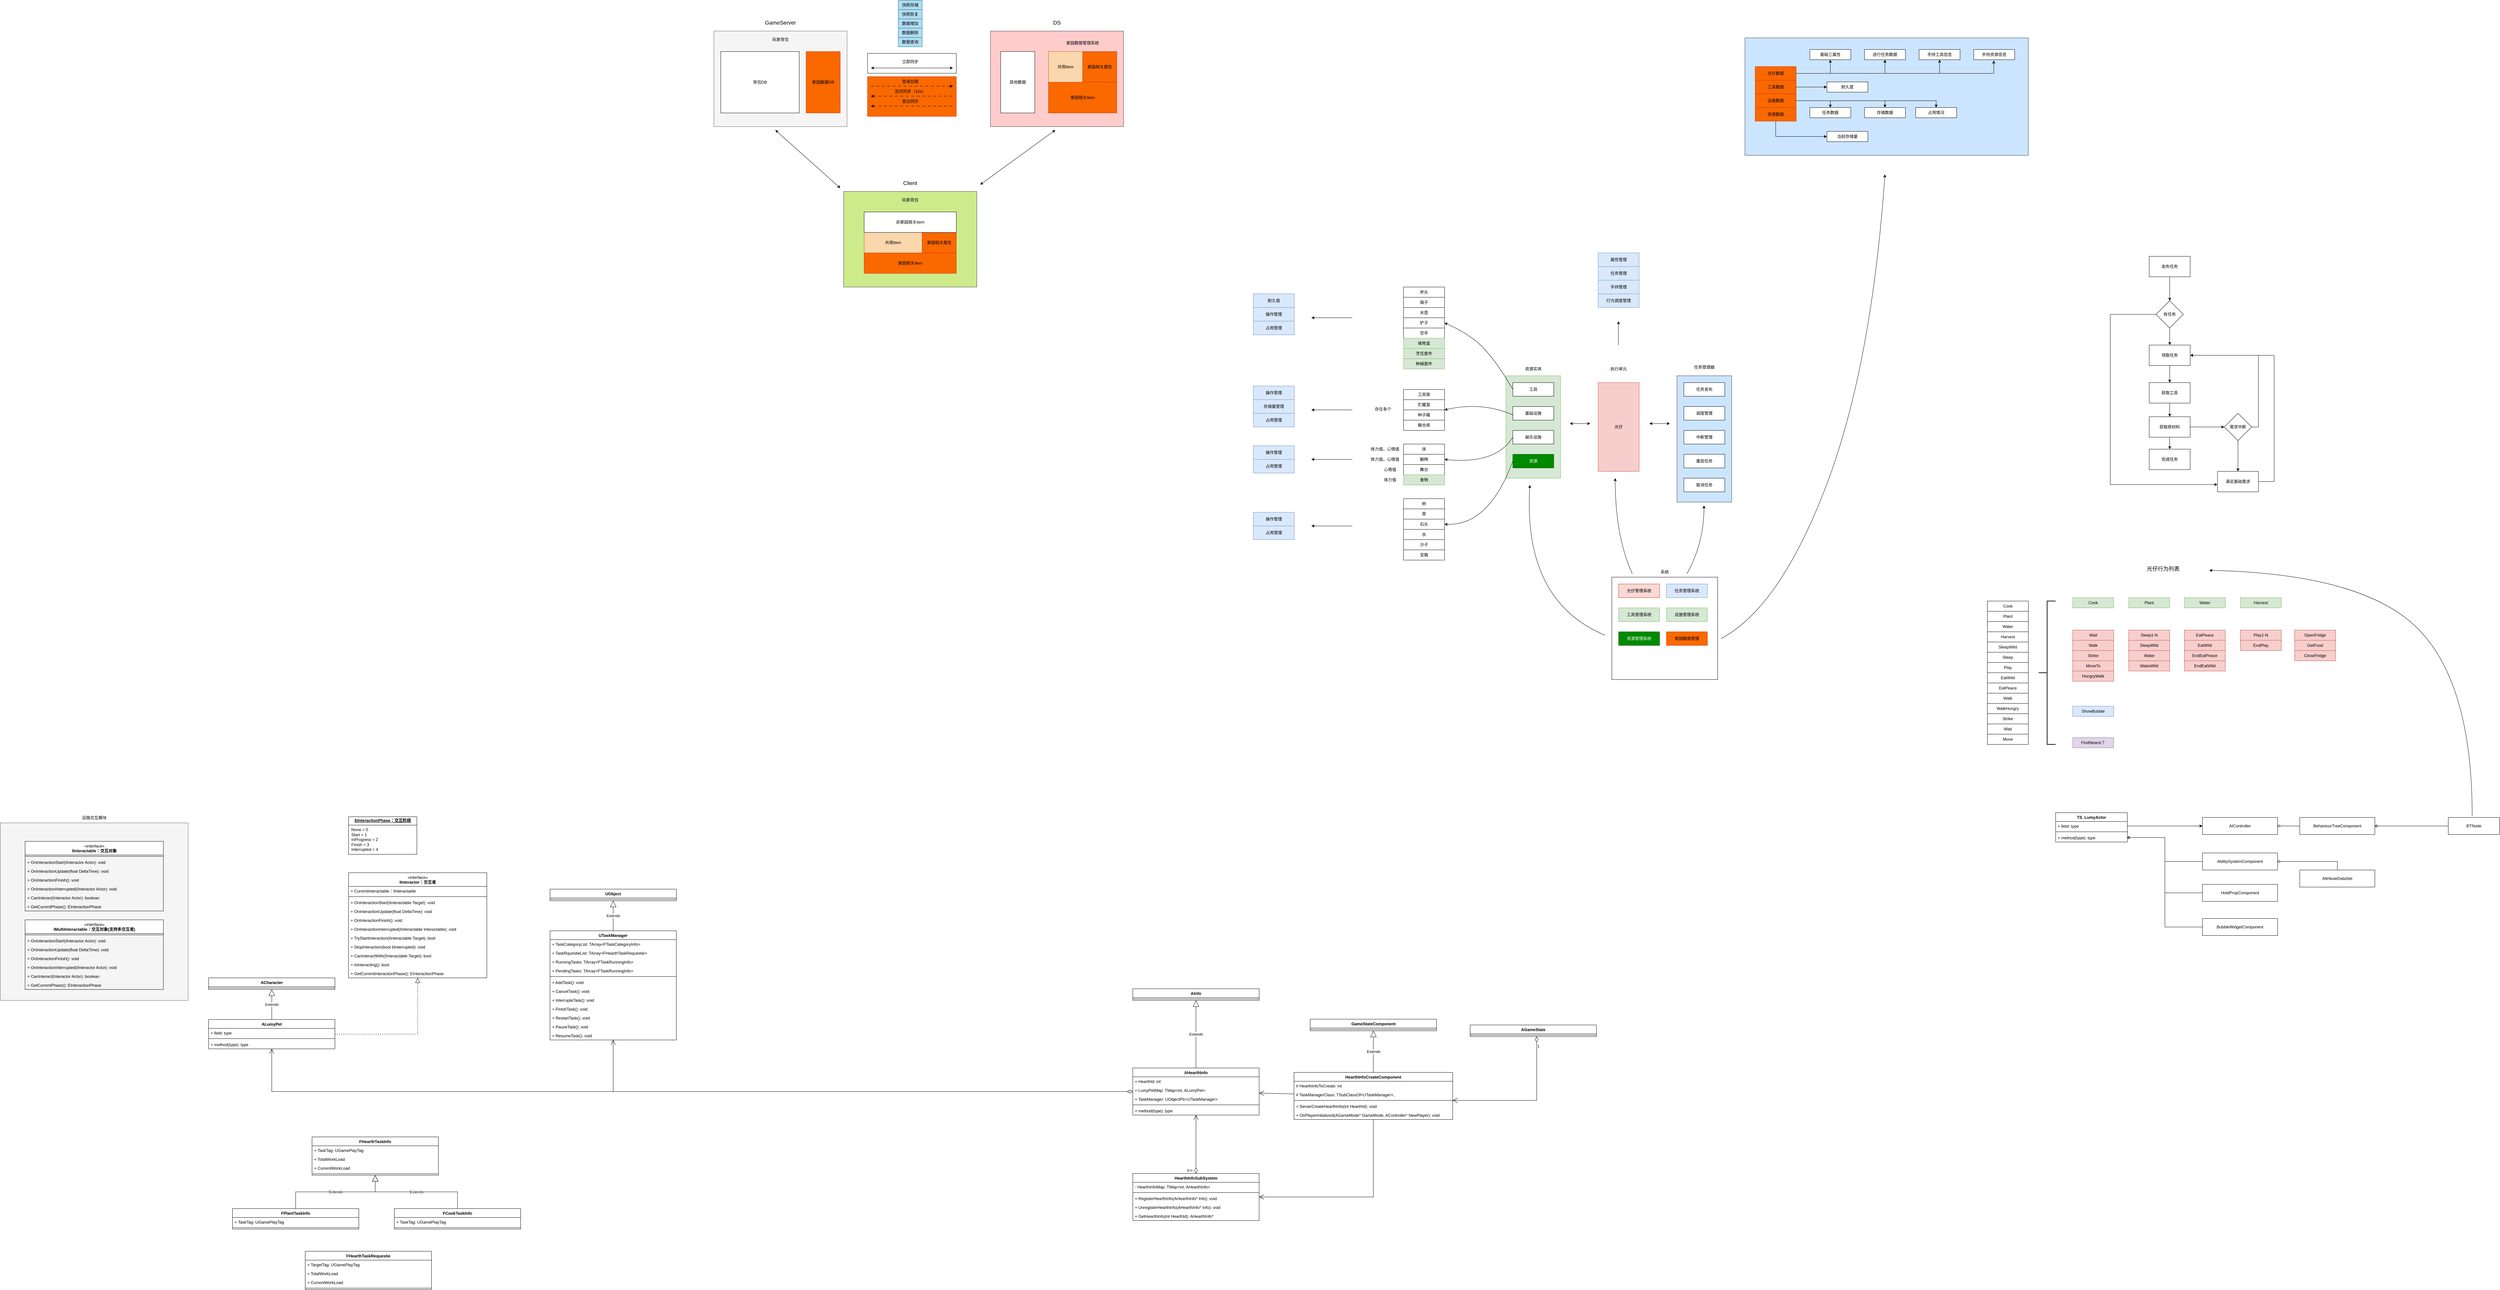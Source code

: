<mxfile version="26.1.3">
  <diagram name="第 1 页" id="5eV_PeWOVMfrEkiUqKK2">
    <mxGraphModel dx="5901" dy="1373" grid="1" gridSize="10" guides="1" tooltips="1" connect="1" arrows="1" fold="1" page="1" pageScale="1" pageWidth="827" pageHeight="1169" math="0" shadow="0">
      <root>
        <mxCell id="0" />
        <mxCell id="1" parent="0" />
        <mxCell id="wLu8nDb_s4TKoQT4P46L-477" value="" style="rounded=0;whiteSpace=wrap;html=1;fillColor=#f5f5f5;strokeColor=#666666;fontColor=#333333;" vertex="1" parent="1">
          <mxGeometry x="-2600" y="2650" width="550" height="520" as="geometry" />
        </mxCell>
        <mxCell id="wLu8nDb_s4TKoQT4P46L-83" value="" style="rounded=0;whiteSpace=wrap;html=1;fillColor=#d5e8d4;strokeColor=#82b366;" vertex="1" parent="1">
          <mxGeometry x="1810" y="1340" width="160" height="300" as="geometry" />
        </mxCell>
        <mxCell id="wLu8nDb_s4TKoQT4P46L-47" value="" style="group" vertex="1" connectable="0" parent="1">
          <mxGeometry x="-130" y="760" width="390" height="320" as="geometry" />
        </mxCell>
        <mxCell id="wLu8nDb_s4TKoQT4P46L-7" value="" style="rounded=0;whiteSpace=wrap;html=1;fillColor=#cdeb8b;strokeColor=#36393d;" vertex="1" parent="wLu8nDb_s4TKoQT4P46L-47">
          <mxGeometry y="40" width="390" height="280" as="geometry" />
        </mxCell>
        <mxCell id="wLu8nDb_s4TKoQT4P46L-1" value="共用Item" style="rounded=0;whiteSpace=wrap;html=1;fillColor=#fad7ac;strokeColor=#b46504;" vertex="1" parent="wLu8nDb_s4TKoQT4P46L-47">
          <mxGeometry x="60" y="160" width="170" height="60" as="geometry" />
        </mxCell>
        <mxCell id="wLu8nDb_s4TKoQT4P46L-2" value="家园相关Item" style="rounded=0;whiteSpace=wrap;html=1;fillColor=#fa6800;strokeColor=#C73500;fontColor=#000000;" vertex="1" parent="wLu8nDb_s4TKoQT4P46L-47">
          <mxGeometry x="60" y="220" width="270" height="60" as="geometry" />
        </mxCell>
        <mxCell id="wLu8nDb_s4TKoQT4P46L-5" value="玩家背包" style="text;html=1;align=center;verticalAlign=middle;whiteSpace=wrap;rounded=0;" vertex="1" parent="wLu8nDb_s4TKoQT4P46L-47">
          <mxGeometry x="140" y="50" width="110" height="30" as="geometry" />
        </mxCell>
        <mxCell id="wLu8nDb_s4TKoQT4P46L-6" value="家园相关属性" style="rounded=0;whiteSpace=wrap;html=1;fillColor=#fa6800;strokeColor=#C73500;fontColor=#000000;" vertex="1" parent="wLu8nDb_s4TKoQT4P46L-47">
          <mxGeometry x="230" y="160" width="100" height="60" as="geometry" />
        </mxCell>
        <mxCell id="wLu8nDb_s4TKoQT4P46L-9" value="Client" style="text;html=1;align=center;verticalAlign=middle;whiteSpace=wrap;rounded=0;fontSize=16;" vertex="1" parent="wLu8nDb_s4TKoQT4P46L-47">
          <mxGeometry x="140" width="110" height="30" as="geometry" />
        </mxCell>
        <mxCell id="wLu8nDb_s4TKoQT4P46L-32" value="非家园相关Item" style="rounded=0;whiteSpace=wrap;html=1;" vertex="1" parent="wLu8nDb_s4TKoQT4P46L-47">
          <mxGeometry x="60" y="100" width="270" height="60" as="geometry" />
        </mxCell>
        <mxCell id="wLu8nDb_s4TKoQT4P46L-48" value="" style="group" vertex="1" connectable="0" parent="1">
          <mxGeometry x="-510" y="290" width="390" height="320" as="geometry" />
        </mxCell>
        <mxCell id="wLu8nDb_s4TKoQT4P46L-33" value="" style="rounded=0;whiteSpace=wrap;html=1;fillColor=#f5f5f5;strokeColor=#666666;fontColor=#333333;" vertex="1" parent="wLu8nDb_s4TKoQT4P46L-48">
          <mxGeometry y="40" width="390" height="280" as="geometry" />
        </mxCell>
        <mxCell id="wLu8nDb_s4TKoQT4P46L-36" value="玩家背包" style="text;html=1;align=center;verticalAlign=middle;whiteSpace=wrap;rounded=0;" vertex="1" parent="wLu8nDb_s4TKoQT4P46L-48">
          <mxGeometry x="140" y="50" width="110" height="30" as="geometry" />
        </mxCell>
        <mxCell id="wLu8nDb_s4TKoQT4P46L-37" value="家园数据DB" style="rounded=0;whiteSpace=wrap;html=1;fillColor=#fa6800;strokeColor=#C73500;fontColor=#000000;" vertex="1" parent="wLu8nDb_s4TKoQT4P46L-48">
          <mxGeometry x="270" y="100" width="100" height="180" as="geometry" />
        </mxCell>
        <mxCell id="wLu8nDb_s4TKoQT4P46L-38" value="GameServer" style="text;html=1;align=center;verticalAlign=middle;whiteSpace=wrap;rounded=0;fontSize=16;" vertex="1" parent="wLu8nDb_s4TKoQT4P46L-48">
          <mxGeometry x="140" width="110" height="30" as="geometry" />
        </mxCell>
        <mxCell id="wLu8nDb_s4TKoQT4P46L-39" value="背包DB" style="rounded=0;whiteSpace=wrap;html=1;" vertex="1" parent="wLu8nDb_s4TKoQT4P46L-48">
          <mxGeometry x="20" y="100" width="230" height="180" as="geometry" />
        </mxCell>
        <mxCell id="wLu8nDb_s4TKoQT4P46L-53" value="" style="endArrow=classic;startArrow=classic;html=1;rounded=0;" edge="1" parent="1">
          <mxGeometry width="50" height="50" relative="1" as="geometry">
            <mxPoint x="270" y="780" as="sourcePoint" />
            <mxPoint x="490" y="620" as="targetPoint" />
          </mxGeometry>
        </mxCell>
        <mxCell id="wLu8nDb_s4TKoQT4P46L-54" value="" style="endArrow=classic;startArrow=classic;html=1;rounded=0;" edge="1" parent="1">
          <mxGeometry width="50" height="50" relative="1" as="geometry">
            <mxPoint x="-140" y="790" as="sourcePoint" />
            <mxPoint x="-330" y="620" as="targetPoint" />
          </mxGeometry>
        </mxCell>
        <mxCell id="wLu8nDb_s4TKoQT4P46L-77" value="" style="group" vertex="1" connectable="0" parent="1">
          <mxGeometry x="2510" y="350" width="830" height="344" as="geometry" />
        </mxCell>
        <mxCell id="wLu8nDb_s4TKoQT4P46L-75" value="" style="rounded=0;whiteSpace=wrap;html=1;fillColor=#cce5ff;strokeColor=#36393d;" vertex="1" parent="wLu8nDb_s4TKoQT4P46L-77">
          <mxGeometry width="830" height="344" as="geometry" />
        </mxCell>
        <mxCell id="wLu8nDb_s4TKoQT4P46L-18" style="edgeStyle=orthogonalEdgeStyle;rounded=0;orthogonalLoop=1;jettySize=auto;html=1;exitX=1;exitY=0.5;exitDx=0;exitDy=0;entryX=0.5;entryY=1;entryDx=0;entryDy=0;" edge="1" parent="wLu8nDb_s4TKoQT4P46L-77" source="wLu8nDb_s4TKoQT4P46L-3" target="wLu8nDb_s4TKoQT4P46L-13">
          <mxGeometry relative="1" as="geometry" />
        </mxCell>
        <mxCell id="wLu8nDb_s4TKoQT4P46L-20" style="edgeStyle=orthogonalEdgeStyle;rounded=0;orthogonalLoop=1;jettySize=auto;html=1;exitX=1;exitY=0.5;exitDx=0;exitDy=0;entryX=0.5;entryY=1;entryDx=0;entryDy=0;" edge="1" parent="wLu8nDb_s4TKoQT4P46L-77" source="wLu8nDb_s4TKoQT4P46L-3" target="wLu8nDb_s4TKoQT4P46L-19">
          <mxGeometry relative="1" as="geometry" />
        </mxCell>
        <mxCell id="wLu8nDb_s4TKoQT4P46L-22" style="edgeStyle=orthogonalEdgeStyle;rounded=0;orthogonalLoop=1;jettySize=auto;html=1;exitX=1;exitY=0.5;exitDx=0;exitDy=0;entryX=0.5;entryY=1;entryDx=0;entryDy=0;" edge="1" parent="wLu8nDb_s4TKoQT4P46L-77" source="wLu8nDb_s4TKoQT4P46L-3" target="wLu8nDb_s4TKoQT4P46L-21">
          <mxGeometry relative="1" as="geometry" />
        </mxCell>
        <mxCell id="wLu8nDb_s4TKoQT4P46L-3" value="光仔数据" style="rounded=0;whiteSpace=wrap;html=1;fillColor=#fa6800;strokeColor=#C73500;fontColor=#000000;" vertex="1" parent="wLu8nDb_s4TKoQT4P46L-77">
          <mxGeometry x="30" y="84" width="120" height="40" as="geometry" />
        </mxCell>
        <mxCell id="wLu8nDb_s4TKoQT4P46L-15" style="edgeStyle=orthogonalEdgeStyle;rounded=0;orthogonalLoop=1;jettySize=auto;html=1;exitX=1;exitY=0.5;exitDx=0;exitDy=0;entryX=0.5;entryY=0;entryDx=0;entryDy=0;" edge="1" parent="wLu8nDb_s4TKoQT4P46L-77" source="wLu8nDb_s4TKoQT4P46L-10" target="wLu8nDb_s4TKoQT4P46L-14">
          <mxGeometry relative="1" as="geometry" />
        </mxCell>
        <mxCell id="wLu8nDb_s4TKoQT4P46L-17" style="edgeStyle=orthogonalEdgeStyle;rounded=0;orthogonalLoop=1;jettySize=auto;html=1;exitX=1;exitY=0.5;exitDx=0;exitDy=0;entryX=0.5;entryY=0;entryDx=0;entryDy=0;" edge="1" parent="wLu8nDb_s4TKoQT4P46L-77" source="wLu8nDb_s4TKoQT4P46L-10" target="wLu8nDb_s4TKoQT4P46L-16">
          <mxGeometry relative="1" as="geometry" />
        </mxCell>
        <mxCell id="wLu8nDb_s4TKoQT4P46L-31" style="edgeStyle=orthogonalEdgeStyle;rounded=0;orthogonalLoop=1;jettySize=auto;html=1;exitX=1;exitY=0.5;exitDx=0;exitDy=0;entryX=0.5;entryY=0;entryDx=0;entryDy=0;" edge="1" parent="wLu8nDb_s4TKoQT4P46L-77" source="wLu8nDb_s4TKoQT4P46L-10" target="wLu8nDb_s4TKoQT4P46L-30">
          <mxGeometry relative="1" as="geometry" />
        </mxCell>
        <mxCell id="wLu8nDb_s4TKoQT4P46L-10" value="设施数据" style="rounded=0;whiteSpace=wrap;html=1;fillColor=#fa6800;strokeColor=#C73500;fontColor=#000000;" vertex="1" parent="wLu8nDb_s4TKoQT4P46L-77">
          <mxGeometry x="30" y="164" width="120" height="40" as="geometry" />
        </mxCell>
        <mxCell id="wLu8nDb_s4TKoQT4P46L-28" style="edgeStyle=orthogonalEdgeStyle;rounded=0;orthogonalLoop=1;jettySize=auto;html=1;exitX=0.5;exitY=1;exitDx=0;exitDy=0;entryX=0;entryY=0.5;entryDx=0;entryDy=0;" edge="1" parent="wLu8nDb_s4TKoQT4P46L-77" source="wLu8nDb_s4TKoQT4P46L-11" target="wLu8nDb_s4TKoQT4P46L-27">
          <mxGeometry relative="1" as="geometry" />
        </mxCell>
        <mxCell id="wLu8nDb_s4TKoQT4P46L-11" value="资源数据" style="rounded=0;whiteSpace=wrap;html=1;fillColor=#fa6800;strokeColor=#C73500;fontColor=#000000;" vertex="1" parent="wLu8nDb_s4TKoQT4P46L-77">
          <mxGeometry x="30" y="204" width="120" height="40" as="geometry" />
        </mxCell>
        <mxCell id="wLu8nDb_s4TKoQT4P46L-26" style="edgeStyle=orthogonalEdgeStyle;rounded=0;orthogonalLoop=1;jettySize=auto;html=1;exitX=1;exitY=0.5;exitDx=0;exitDy=0;" edge="1" parent="wLu8nDb_s4TKoQT4P46L-77" source="wLu8nDb_s4TKoQT4P46L-12" target="wLu8nDb_s4TKoQT4P46L-25">
          <mxGeometry relative="1" as="geometry" />
        </mxCell>
        <mxCell id="wLu8nDb_s4TKoQT4P46L-12" value="工具数据" style="rounded=0;whiteSpace=wrap;html=1;fillColor=#fa6800;strokeColor=#C73500;fontColor=#000000;" vertex="1" parent="wLu8nDb_s4TKoQT4P46L-77">
          <mxGeometry x="30" y="124" width="120" height="40" as="geometry" />
        </mxCell>
        <mxCell id="wLu8nDb_s4TKoQT4P46L-13" value="基础三属性" style="rounded=0;whiteSpace=wrap;html=1;" vertex="1" parent="wLu8nDb_s4TKoQT4P46L-77">
          <mxGeometry x="190" y="34" width="120" height="30" as="geometry" />
        </mxCell>
        <mxCell id="wLu8nDb_s4TKoQT4P46L-14" value="任务数据" style="rounded=0;whiteSpace=wrap;html=1;" vertex="1" parent="wLu8nDb_s4TKoQT4P46L-77">
          <mxGeometry x="190" y="204" width="120" height="30" as="geometry" />
        </mxCell>
        <mxCell id="wLu8nDb_s4TKoQT4P46L-16" value="存储数据" style="rounded=0;whiteSpace=wrap;html=1;" vertex="1" parent="wLu8nDb_s4TKoQT4P46L-77">
          <mxGeometry x="350" y="204" width="120" height="30" as="geometry" />
        </mxCell>
        <mxCell id="wLu8nDb_s4TKoQT4P46L-19" value="进行任务数据" style="rounded=0;whiteSpace=wrap;html=1;" vertex="1" parent="wLu8nDb_s4TKoQT4P46L-77">
          <mxGeometry x="350" y="34" width="120" height="30" as="geometry" />
        </mxCell>
        <mxCell id="wLu8nDb_s4TKoQT4P46L-21" value="手持工具信息" style="rounded=0;whiteSpace=wrap;html=1;" vertex="1" parent="wLu8nDb_s4TKoQT4P46L-77">
          <mxGeometry x="510" y="34" width="120" height="30" as="geometry" />
        </mxCell>
        <mxCell id="wLu8nDb_s4TKoQT4P46L-23" value="手持资源信息" style="rounded=0;whiteSpace=wrap;html=1;" vertex="1" parent="wLu8nDb_s4TKoQT4P46L-77">
          <mxGeometry x="670" y="34" width="120" height="30" as="geometry" />
        </mxCell>
        <mxCell id="wLu8nDb_s4TKoQT4P46L-24" style="edgeStyle=orthogonalEdgeStyle;rounded=0;orthogonalLoop=1;jettySize=auto;html=1;exitX=1;exitY=0.5;exitDx=0;exitDy=0;entryX=0.489;entryY=1.084;entryDx=0;entryDy=0;entryPerimeter=0;" edge="1" parent="wLu8nDb_s4TKoQT4P46L-77" source="wLu8nDb_s4TKoQT4P46L-3" target="wLu8nDb_s4TKoQT4P46L-23">
          <mxGeometry relative="1" as="geometry" />
        </mxCell>
        <mxCell id="wLu8nDb_s4TKoQT4P46L-25" value="耐久度" style="rounded=0;whiteSpace=wrap;html=1;" vertex="1" parent="wLu8nDb_s4TKoQT4P46L-77">
          <mxGeometry x="240" y="129" width="120" height="30" as="geometry" />
        </mxCell>
        <mxCell id="wLu8nDb_s4TKoQT4P46L-27" value="当前存储量" style="rounded=0;whiteSpace=wrap;html=1;" vertex="1" parent="wLu8nDb_s4TKoQT4P46L-77">
          <mxGeometry x="240" y="274" width="120" height="30" as="geometry" />
        </mxCell>
        <mxCell id="wLu8nDb_s4TKoQT4P46L-30" value="占用情况" style="rounded=0;whiteSpace=wrap;html=1;" vertex="1" parent="wLu8nDb_s4TKoQT4P46L-77">
          <mxGeometry x="500" y="204" width="120" height="30" as="geometry" />
        </mxCell>
        <mxCell id="wLu8nDb_s4TKoQT4P46L-79" value="娱乐设施" style="rounded=0;whiteSpace=wrap;html=1;" vertex="1" parent="1">
          <mxGeometry x="1830" y="1500" width="120" height="40" as="geometry" />
        </mxCell>
        <mxCell id="wLu8nDb_s4TKoQT4P46L-80" value="资源" style="rounded=0;whiteSpace=wrap;html=1;fillColor=#008a00;fontColor=#ffffff;strokeColor=#005700;" vertex="1" parent="1">
          <mxGeometry x="1830" y="1570" width="120" height="40" as="geometry" />
        </mxCell>
        <mxCell id="wLu8nDb_s4TKoQT4P46L-81" value="工具" style="rounded=0;whiteSpace=wrap;html=1;" vertex="1" parent="1">
          <mxGeometry x="1830" y="1360" width="120" height="40" as="geometry" />
        </mxCell>
        <mxCell id="wLu8nDb_s4TKoQT4P46L-82" value="基础设施" style="rounded=0;whiteSpace=wrap;html=1;" vertex="1" parent="1">
          <mxGeometry x="1830" y="1430" width="120" height="40" as="geometry" />
        </mxCell>
        <mxCell id="wLu8nDb_s4TKoQT4P46L-84" value="资源实体" style="text;html=1;align=center;verticalAlign=middle;whiteSpace=wrap;rounded=0;" vertex="1" parent="1">
          <mxGeometry x="1860" y="1305" width="60" height="30" as="geometry" />
        </mxCell>
        <mxCell id="wLu8nDb_s4TKoQT4P46L-114" value="树" style="rounded=0;whiteSpace=wrap;html=1;" vertex="1" parent="1">
          <mxGeometry x="1510" y="1700" width="120" height="30" as="geometry" />
        </mxCell>
        <mxCell id="wLu8nDb_s4TKoQT4P46L-123" value="石头" style="rounded=0;whiteSpace=wrap;html=1;" vertex="1" parent="1">
          <mxGeometry x="1510" y="1760" width="120" height="30" as="geometry" />
        </mxCell>
        <mxCell id="wLu8nDb_s4TKoQT4P46L-124" value="宝箱" style="rounded=0;whiteSpace=wrap;html=1;" vertex="1" parent="1">
          <mxGeometry x="1510" y="1850" width="120" height="30" as="geometry" />
        </mxCell>
        <mxCell id="wLu8nDb_s4TKoQT4P46L-125" value="水" style="rounded=0;whiteSpace=wrap;html=1;" vertex="1" parent="1">
          <mxGeometry x="1510" y="1790" width="120" height="30" as="geometry" />
        </mxCell>
        <mxCell id="wLu8nDb_s4TKoQT4P46L-126" value="沙子" style="rounded=0;whiteSpace=wrap;html=1;" vertex="1" parent="1">
          <mxGeometry x="1510" y="1820" width="120" height="30" as="geometry" />
        </mxCell>
        <mxCell id="wLu8nDb_s4TKoQT4P46L-127" value="草" style="rounded=0;whiteSpace=wrap;html=1;" vertex="1" parent="1">
          <mxGeometry x="1510" y="1730" width="120" height="30" as="geometry" />
        </mxCell>
        <mxCell id="wLu8nDb_s4TKoQT4P46L-134" value="" style="group" vertex="1" connectable="0" parent="1">
          <mxGeometry x="1510" y="1080" width="120" height="240" as="geometry" />
        </mxCell>
        <mxCell id="wLu8nDb_s4TKoQT4P46L-108" value="斧头" style="rounded=0;whiteSpace=wrap;html=1;" vertex="1" parent="wLu8nDb_s4TKoQT4P46L-134">
          <mxGeometry width="120" height="30" as="geometry" />
        </mxCell>
        <mxCell id="wLu8nDb_s4TKoQT4P46L-109" value="镐子" style="rounded=0;whiteSpace=wrap;html=1;" vertex="1" parent="wLu8nDb_s4TKoQT4P46L-134">
          <mxGeometry y="30" width="120" height="30" as="geometry" />
        </mxCell>
        <mxCell id="wLu8nDb_s4TKoQT4P46L-110" value="水壶" style="rounded=0;whiteSpace=wrap;html=1;" vertex="1" parent="wLu8nDb_s4TKoQT4P46L-134">
          <mxGeometry y="60" width="120" height="30" as="geometry" />
        </mxCell>
        <mxCell id="wLu8nDb_s4TKoQT4P46L-111" value="铲子" style="rounded=0;whiteSpace=wrap;html=1;" vertex="1" parent="wLu8nDb_s4TKoQT4P46L-134">
          <mxGeometry y="90" width="120" height="30" as="geometry" />
        </mxCell>
        <mxCell id="wLu8nDb_s4TKoQT4P46L-119" value="空手" style="rounded=0;whiteSpace=wrap;html=1;" vertex="1" parent="wLu8nDb_s4TKoQT4P46L-134">
          <mxGeometry y="120" width="120" height="30" as="geometry" />
        </mxCell>
        <mxCell id="wLu8nDb_s4TKoQT4P46L-120" value="维修盒" style="rounded=0;whiteSpace=wrap;html=1;fillColor=#d5e8d4;strokeColor=#82b366;" vertex="1" parent="wLu8nDb_s4TKoQT4P46L-134">
          <mxGeometry y="150" width="120" height="30" as="geometry" />
        </mxCell>
        <mxCell id="wLu8nDb_s4TKoQT4P46L-121" value="烹饪套件" style="rounded=0;whiteSpace=wrap;html=1;fillColor=#d5e8d4;strokeColor=#82b366;" vertex="1" parent="wLu8nDb_s4TKoQT4P46L-134">
          <mxGeometry y="180" width="120" height="30" as="geometry" />
        </mxCell>
        <mxCell id="wLu8nDb_s4TKoQT4P46L-122" value="种植套件" style="rounded=0;whiteSpace=wrap;html=1;fillColor=#d5e8d4;strokeColor=#82b366;" vertex="1" parent="wLu8nDb_s4TKoQT4P46L-134">
          <mxGeometry y="210" width="120" height="30" as="geometry" />
        </mxCell>
        <mxCell id="wLu8nDb_s4TKoQT4P46L-162" value="" style="endArrow=classic;html=1;rounded=0;" edge="1" parent="wLu8nDb_s4TKoQT4P46L-134">
          <mxGeometry width="50" height="50" relative="1" as="geometry">
            <mxPoint x="-150" y="90" as="sourcePoint" />
            <mxPoint x="-270" y="90" as="targetPoint" />
          </mxGeometry>
        </mxCell>
        <mxCell id="wLu8nDb_s4TKoQT4P46L-136" value="" style="curved=1;endArrow=classic;html=1;rounded=0;exitX=0;exitY=0.5;exitDx=0;exitDy=0;entryX=1;entryY=0.5;entryDx=0;entryDy=0;" edge="1" parent="1" source="wLu8nDb_s4TKoQT4P46L-81" target="wLu8nDb_s4TKoQT4P46L-111">
          <mxGeometry width="50" height="50" relative="1" as="geometry">
            <mxPoint x="1960" y="1300" as="sourcePoint" />
            <mxPoint x="1643.76" y="1355.23" as="targetPoint" />
            <Array as="points">
              <mxPoint x="1790" y="1310" />
              <mxPoint x="1710" y="1220" />
            </Array>
          </mxGeometry>
        </mxCell>
        <mxCell id="wLu8nDb_s4TKoQT4P46L-139" value="" style="curved=1;endArrow=classic;html=1;rounded=0;exitX=0;exitY=0.5;exitDx=0;exitDy=0;entryX=1;entryY=0.5;entryDx=0;entryDy=0;" edge="1" parent="1" source="wLu8nDb_s4TKoQT4P46L-80" target="wLu8nDb_s4TKoQT4P46L-123">
          <mxGeometry width="50" height="50" relative="1" as="geometry">
            <mxPoint x="1830" y="1754.77" as="sourcePoint" />
            <mxPoint x="1636" y="1860" as="targetPoint" />
            <Array as="points">
              <mxPoint x="1760" y="1780" />
            </Array>
          </mxGeometry>
        </mxCell>
        <mxCell id="wLu8nDb_s4TKoQT4P46L-138" value="" style="curved=1;endArrow=classic;html=1;rounded=0;exitX=-0.015;exitY=0.613;exitDx=0;exitDy=0;exitPerimeter=0;entryX=1;entryY=0;entryDx=0;entryDy=0;" edge="1" parent="1" target="wLu8nDb_s4TKoQT4P46L-105">
          <mxGeometry width="50" height="50" relative="1" as="geometry">
            <mxPoint x="1831" y="1455" as="sourcePoint" />
            <mxPoint x="1633" y="1375" as="targetPoint" />
            <Array as="points">
              <mxPoint x="1740" y="1415" />
            </Array>
          </mxGeometry>
        </mxCell>
        <mxCell id="wLu8nDb_s4TKoQT4P46L-140" value="光仔" style="rounded=0;whiteSpace=wrap;html=1;fillColor=#f8cecc;strokeColor=#b85450;" vertex="1" parent="1">
          <mxGeometry x="2080" y="1360" width="120" height="260" as="geometry" />
        </mxCell>
        <mxCell id="wLu8nDb_s4TKoQT4P46L-141" value="执行单元" style="text;html=1;align=center;verticalAlign=middle;whiteSpace=wrap;rounded=0;" vertex="1" parent="1">
          <mxGeometry x="2110" y="1305" width="60" height="30" as="geometry" />
        </mxCell>
        <mxCell id="wLu8nDb_s4TKoQT4P46L-143" value="" style="endArrow=classic;startArrow=classic;html=1;rounded=0;" edge="1" parent="1">
          <mxGeometry width="50" height="50" relative="1" as="geometry">
            <mxPoint x="1997" y="1480" as="sourcePoint" />
            <mxPoint x="2057" y="1480" as="targetPoint" />
          </mxGeometry>
        </mxCell>
        <mxCell id="wLu8nDb_s4TKoQT4P46L-144" value="" style="group" vertex="1" connectable="0" parent="1">
          <mxGeometry x="2311" y="1300" width="160" height="410" as="geometry" />
        </mxCell>
        <mxCell id="wLu8nDb_s4TKoQT4P46L-93" value="" style="rounded=0;whiteSpace=wrap;html=1;fillColor=#cce5ff;strokeColor=#36393d;" vertex="1" parent="wLu8nDb_s4TKoQT4P46L-144">
          <mxGeometry y="40" width="160" height="370" as="geometry" />
        </mxCell>
        <mxCell id="wLu8nDb_s4TKoQT4P46L-94" value="任务发布" style="rounded=0;whiteSpace=wrap;html=1;" vertex="1" parent="wLu8nDb_s4TKoQT4P46L-144">
          <mxGeometry x="20" y="60" width="120" height="40" as="geometry" />
        </mxCell>
        <mxCell id="wLu8nDb_s4TKoQT4P46L-95" value="重启任务" style="rounded=0;whiteSpace=wrap;html=1;" vertex="1" parent="wLu8nDb_s4TKoQT4P46L-144">
          <mxGeometry x="20" y="270" width="120" height="40" as="geometry" />
        </mxCell>
        <mxCell id="wLu8nDb_s4TKoQT4P46L-96" value="取消任务" style="rounded=0;whiteSpace=wrap;html=1;" vertex="1" parent="wLu8nDb_s4TKoQT4P46L-144">
          <mxGeometry x="20" y="340" width="120" height="40" as="geometry" />
        </mxCell>
        <mxCell id="wLu8nDb_s4TKoQT4P46L-97" value="调度管理" style="rounded=0;whiteSpace=wrap;html=1;" vertex="1" parent="wLu8nDb_s4TKoQT4P46L-144">
          <mxGeometry x="20" y="130" width="120" height="40" as="geometry" />
        </mxCell>
        <mxCell id="wLu8nDb_s4TKoQT4P46L-98" value="中断管理" style="rounded=0;whiteSpace=wrap;html=1;" vertex="1" parent="wLu8nDb_s4TKoQT4P46L-144">
          <mxGeometry x="20" y="200" width="120" height="40" as="geometry" />
        </mxCell>
        <mxCell id="wLu8nDb_s4TKoQT4P46L-99" value="任务管理器" style="text;html=1;align=center;verticalAlign=middle;whiteSpace=wrap;rounded=0;" vertex="1" parent="wLu8nDb_s4TKoQT4P46L-144">
          <mxGeometry x="45" width="70" height="30" as="geometry" />
        </mxCell>
        <mxCell id="wLu8nDb_s4TKoQT4P46L-145" value="" style="endArrow=classic;startArrow=classic;html=1;rounded=0;" edge="1" parent="1">
          <mxGeometry width="50" height="50" relative="1" as="geometry">
            <mxPoint x="2230" y="1480" as="sourcePoint" />
            <mxPoint x="2290" y="1480" as="targetPoint" />
          </mxGeometry>
        </mxCell>
        <mxCell id="wLu8nDb_s4TKoQT4P46L-146" value="" style="group" vertex="1" connectable="0" parent="1">
          <mxGeometry x="300" y="290" width="390" height="320" as="geometry" />
        </mxCell>
        <mxCell id="wLu8nDb_s4TKoQT4P46L-40" value="" style="rounded=0;whiteSpace=wrap;html=1;fillColor=#ffcccc;strokeColor=#36393d;" vertex="1" parent="wLu8nDb_s4TKoQT4P46L-146">
          <mxGeometry y="40" width="390" height="280" as="geometry" />
        </mxCell>
        <mxCell id="wLu8nDb_s4TKoQT4P46L-41" value="共用Item" style="rounded=0;whiteSpace=wrap;html=1;fillColor=#fad7ac;strokeColor=#b46504;" vertex="1" parent="wLu8nDb_s4TKoQT4P46L-146">
          <mxGeometry x="170" y="100" width="100" height="90" as="geometry" />
        </mxCell>
        <mxCell id="wLu8nDb_s4TKoQT4P46L-42" value="家园相关Item" style="rounded=0;whiteSpace=wrap;html=1;fillColor=#fa6800;strokeColor=#C73500;fontColor=#000000;" vertex="1" parent="wLu8nDb_s4TKoQT4P46L-146">
          <mxGeometry x="170" y="190" width="200" height="90" as="geometry" />
        </mxCell>
        <mxCell id="wLu8nDb_s4TKoQT4P46L-43" value="家园数据管理系统" style="text;html=1;align=center;verticalAlign=middle;whiteSpace=wrap;rounded=0;" vertex="1" parent="wLu8nDb_s4TKoQT4P46L-146">
          <mxGeometry x="215" y="60" width="110" height="30" as="geometry" />
        </mxCell>
        <mxCell id="wLu8nDb_s4TKoQT4P46L-44" value="家园相关属性" style="rounded=0;whiteSpace=wrap;html=1;fillColor=#fa6800;strokeColor=#C73500;fontColor=#000000;" vertex="1" parent="wLu8nDb_s4TKoQT4P46L-146">
          <mxGeometry x="270" y="100" width="100" height="90" as="geometry" />
        </mxCell>
        <mxCell id="wLu8nDb_s4TKoQT4P46L-45" value="DS" style="text;html=1;align=center;verticalAlign=middle;whiteSpace=wrap;rounded=0;fontSize=16;" vertex="1" parent="wLu8nDb_s4TKoQT4P46L-146">
          <mxGeometry x="140" width="110" height="30" as="geometry" />
        </mxCell>
        <mxCell id="wLu8nDb_s4TKoQT4P46L-49" value="其他数据" style="rounded=0;whiteSpace=wrap;html=1;" vertex="1" parent="wLu8nDb_s4TKoQT4P46L-146">
          <mxGeometry x="30" y="100" width="100" height="180" as="geometry" />
        </mxCell>
        <mxCell id="wLu8nDb_s4TKoQT4P46L-147" value="" style="group" vertex="1" connectable="0" parent="1">
          <mxGeometry x="-60" y="240" width="260" height="340" as="geometry" />
        </mxCell>
        <mxCell id="wLu8nDb_s4TKoQT4P46L-73" value="" style="rounded=0;whiteSpace=wrap;html=1;" vertex="1" parent="wLu8nDb_s4TKoQT4P46L-147">
          <mxGeometry y="155.429" width="260" height="58.286" as="geometry" />
        </mxCell>
        <mxCell id="wLu8nDb_s4TKoQT4P46L-72" value="" style="rounded=0;whiteSpace=wrap;html=1;fillColor=#fa6800;strokeColor=#C73500;fontColor=#000000;" vertex="1" parent="wLu8nDb_s4TKoQT4P46L-147">
          <mxGeometry y="223.429" width="260" height="116.571" as="geometry" />
        </mxCell>
        <mxCell id="wLu8nDb_s4TKoQT4P46L-55" value="" style="endArrow=classic;startArrow=classic;html=1;rounded=0;" edge="1" parent="wLu8nDb_s4TKoQT4P46L-147">
          <mxGeometry width="50" height="50" relative="1" as="geometry">
            <mxPoint x="10" y="198.171" as="sourcePoint" />
            <mxPoint x="250" y="198.171" as="targetPoint" />
          </mxGeometry>
        </mxCell>
        <mxCell id="wLu8nDb_s4TKoQT4P46L-62" value="" style="group;fillColor=#b1ddf0;strokeColor=#10739e;" vertex="1" connectable="0" parent="wLu8nDb_s4TKoQT4P46L-147">
          <mxGeometry x="90" width="70" height="136" as="geometry" />
        </mxCell>
        <mxCell id="wLu8nDb_s4TKoQT4P46L-50" value="快照存储" style="rounded=0;whiteSpace=wrap;html=1;fillColor=#b1ddf0;strokeColor=#10739e;" vertex="1" parent="wLu8nDb_s4TKoQT4P46L-62">
          <mxGeometry width="70" height="27.2" as="geometry" />
        </mxCell>
        <mxCell id="wLu8nDb_s4TKoQT4P46L-56" value="快照恢复" style="rounded=0;whiteSpace=wrap;html=1;fillColor=#b1ddf0;strokeColor=#10739e;" vertex="1" parent="wLu8nDb_s4TKoQT4P46L-62">
          <mxGeometry y="27.2" width="70" height="27.2" as="geometry" />
        </mxCell>
        <mxCell id="wLu8nDb_s4TKoQT4P46L-57" value="数据增加" style="rounded=0;whiteSpace=wrap;html=1;fillColor=#b1ddf0;strokeColor=#10739e;" vertex="1" parent="wLu8nDb_s4TKoQT4P46L-62">
          <mxGeometry y="54.4" width="70" height="27.2" as="geometry" />
        </mxCell>
        <mxCell id="wLu8nDb_s4TKoQT4P46L-58" value="数据删除" style="rounded=0;whiteSpace=wrap;html=1;fillColor=#b1ddf0;strokeColor=#10739e;" vertex="1" parent="wLu8nDb_s4TKoQT4P46L-62">
          <mxGeometry y="81.6" width="70" height="27.2" as="geometry" />
        </mxCell>
        <mxCell id="wLu8nDb_s4TKoQT4P46L-59" value="数据查询" style="rounded=0;whiteSpace=wrap;html=1;fillColor=#b1ddf0;strokeColor=#10739e;" vertex="1" parent="wLu8nDb_s4TKoQT4P46L-62">
          <mxGeometry y="108.8" width="70" height="27.2" as="geometry" />
        </mxCell>
        <mxCell id="wLu8nDb_s4TKoQT4P46L-65" value="" style="endArrow=none;startArrow=classic;html=1;rounded=0;startFill=1;dashed=1;dashPattern=8 8;" edge="1" parent="wLu8nDb_s4TKoQT4P46L-147">
          <mxGeometry width="50" height="50" relative="1" as="geometry">
            <mxPoint x="10" y="280.743" as="sourcePoint" />
            <mxPoint x="250" y="280.743" as="targetPoint" />
          </mxGeometry>
        </mxCell>
        <mxCell id="wLu8nDb_s4TKoQT4P46L-66" value="立即同步" style="text;html=1;align=center;verticalAlign=middle;whiteSpace=wrap;rounded=0;" vertex="1" parent="wLu8nDb_s4TKoQT4P46L-147">
          <mxGeometry x="95" y="165.143" width="60" height="29.143" as="geometry" />
        </mxCell>
        <mxCell id="wLu8nDb_s4TKoQT4P46L-67" value="定时同步（10s）" style="text;html=1;align=center;verticalAlign=middle;whiteSpace=wrap;rounded=0;" vertex="1" parent="wLu8nDb_s4TKoQT4P46L-147">
          <mxGeometry x="72.5" y="252.571" width="105" height="29.143" as="geometry" />
        </mxCell>
        <mxCell id="wLu8nDb_s4TKoQT4P46L-68" value="" style="endArrow=classic;startArrow=none;html=1;rounded=0;startFill=0;dashed=1;dashPattern=8 8;endFill=1;" edge="1" parent="wLu8nDb_s4TKoQT4P46L-147">
          <mxGeometry width="50" height="50" relative="1" as="geometry">
            <mxPoint x="10" y="251.6" as="sourcePoint" />
            <mxPoint x="250" y="251.6" as="targetPoint" />
          </mxGeometry>
        </mxCell>
        <mxCell id="wLu8nDb_s4TKoQT4P46L-69" value="登录拉取" style="text;html=1;align=center;verticalAlign=middle;whiteSpace=wrap;rounded=0;" vertex="1" parent="wLu8nDb_s4TKoQT4P46L-147">
          <mxGeometry x="72.5" y="223.429" width="105" height="29.143" as="geometry" />
        </mxCell>
        <mxCell id="wLu8nDb_s4TKoQT4P46L-70" value="" style="endArrow=none;startArrow=classic;html=1;rounded=0;startFill=1;dashed=1;dashPattern=8 8;" edge="1" parent="wLu8nDb_s4TKoQT4P46L-147">
          <mxGeometry width="50" height="50" relative="1" as="geometry">
            <mxPoint x="10" y="309.886" as="sourcePoint" />
            <mxPoint x="250" y="309.886" as="targetPoint" />
          </mxGeometry>
        </mxCell>
        <mxCell id="wLu8nDb_s4TKoQT4P46L-71" value="登出同步" style="text;html=1;align=center;verticalAlign=middle;whiteSpace=wrap;rounded=0;" vertex="1" parent="wLu8nDb_s4TKoQT4P46L-147">
          <mxGeometry x="72.5" y="281.714" width="105" height="29.143" as="geometry" />
        </mxCell>
        <mxCell id="wLu8nDb_s4TKoQT4P46L-137" value="" style="curved=1;endArrow=classic;html=1;rounded=0;exitX=0;exitY=0.5;exitDx=0;exitDy=0;entryX=1;entryY=0.5;entryDx=0;entryDy=0;" edge="1" parent="1" source="wLu8nDb_s4TKoQT4P46L-79" target="wLu8nDb_s4TKoQT4P46L-102">
          <mxGeometry width="50" height="50" relative="1" as="geometry">
            <mxPoint x="1820.24" y="1585" as="sourcePoint" />
            <mxPoint x="1630" y="1610" as="targetPoint" />
            <Array as="points">
              <mxPoint x="1780" y="1600" />
            </Array>
          </mxGeometry>
        </mxCell>
        <mxCell id="wLu8nDb_s4TKoQT4P46L-151" value="属性管理" style="rounded=0;whiteSpace=wrap;html=1;fillColor=#dae8fc;strokeColor=#6c8ebf;" vertex="1" parent="1">
          <mxGeometry x="2080" y="980" width="120" height="40" as="geometry" />
        </mxCell>
        <mxCell id="wLu8nDb_s4TKoQT4P46L-153" value="任务管理" style="rounded=0;whiteSpace=wrap;html=1;fillColor=#dae8fc;strokeColor=#6c8ebf;" vertex="1" parent="1">
          <mxGeometry x="2080" y="1020" width="120" height="40" as="geometry" />
        </mxCell>
        <mxCell id="wLu8nDb_s4TKoQT4P46L-154" value="手持管理" style="rounded=0;whiteSpace=wrap;html=1;fillColor=#dae8fc;strokeColor=#6c8ebf;" vertex="1" parent="1">
          <mxGeometry x="2080" y="1060" width="120" height="40" as="geometry" />
        </mxCell>
        <mxCell id="wLu8nDb_s4TKoQT4P46L-155" value="行为调度管理" style="rounded=0;whiteSpace=wrap;html=1;fillColor=#dae8fc;strokeColor=#6c8ebf;" vertex="1" parent="1">
          <mxGeometry x="2080" y="1100" width="120" height="40" as="geometry" />
        </mxCell>
        <mxCell id="wLu8nDb_s4TKoQT4P46L-156" value="" style="endArrow=classic;html=1;rounded=0;" edge="1" parent="1">
          <mxGeometry width="50" height="50" relative="1" as="geometry">
            <mxPoint x="2139.5" y="1250" as="sourcePoint" />
            <mxPoint x="2139.5" y="1180" as="targetPoint" />
          </mxGeometry>
        </mxCell>
        <mxCell id="wLu8nDb_s4TKoQT4P46L-157" value="耐久值" style="rounded=0;whiteSpace=wrap;html=1;fillColor=#dae8fc;strokeColor=#6c8ebf;" vertex="1" parent="1">
          <mxGeometry x="1070" y="1100" width="120" height="40" as="geometry" />
        </mxCell>
        <mxCell id="wLu8nDb_s4TKoQT4P46L-158" value="操作管理" style="rounded=0;whiteSpace=wrap;html=1;fillColor=#dae8fc;strokeColor=#6c8ebf;" vertex="1" parent="1">
          <mxGeometry x="1070" y="1140" width="120" height="40" as="geometry" />
        </mxCell>
        <mxCell id="wLu8nDb_s4TKoQT4P46L-161" value="占用管理" style="rounded=0;whiteSpace=wrap;html=1;fillColor=#dae8fc;strokeColor=#6c8ebf;" vertex="1" parent="1">
          <mxGeometry x="1070" y="1180" width="120" height="40" as="geometry" />
        </mxCell>
        <mxCell id="wLu8nDb_s4TKoQT4P46L-163" value="" style="endArrow=classic;html=1;rounded=0;" edge="1" parent="1">
          <mxGeometry width="50" height="50" relative="1" as="geometry">
            <mxPoint x="1360" y="1440" as="sourcePoint" />
            <mxPoint x="1240" y="1440" as="targetPoint" />
          </mxGeometry>
        </mxCell>
        <mxCell id="wLu8nDb_s4TKoQT4P46L-165" value="操作管理" style="rounded=0;whiteSpace=wrap;html=1;fillColor=#dae8fc;strokeColor=#6c8ebf;" vertex="1" parent="1">
          <mxGeometry x="1070" y="1370" width="120" height="40" as="geometry" />
        </mxCell>
        <mxCell id="wLu8nDb_s4TKoQT4P46L-166" value="占用管理" style="rounded=0;whiteSpace=wrap;html=1;fillColor=#dae8fc;strokeColor=#6c8ebf;" vertex="1" parent="1">
          <mxGeometry x="1070" y="1450" width="120" height="40" as="geometry" />
        </mxCell>
        <mxCell id="wLu8nDb_s4TKoQT4P46L-167" value="" style="endArrow=classic;html=1;rounded=0;" edge="1" parent="1">
          <mxGeometry width="50" height="50" relative="1" as="geometry">
            <mxPoint x="1360" y="1585" as="sourcePoint" />
            <mxPoint x="1240" y="1585" as="targetPoint" />
          </mxGeometry>
        </mxCell>
        <mxCell id="wLu8nDb_s4TKoQT4P46L-168" value="操作管理" style="rounded=0;whiteSpace=wrap;html=1;fillColor=#dae8fc;strokeColor=#6c8ebf;" vertex="1" parent="1">
          <mxGeometry x="1070" y="1545" width="120" height="40" as="geometry" />
        </mxCell>
        <mxCell id="wLu8nDb_s4TKoQT4P46L-169" value="占用管理" style="rounded=0;whiteSpace=wrap;html=1;fillColor=#dae8fc;strokeColor=#6c8ebf;" vertex="1" parent="1">
          <mxGeometry x="1070" y="1585" width="120" height="40" as="geometry" />
        </mxCell>
        <mxCell id="wLu8nDb_s4TKoQT4P46L-170" value="" style="endArrow=classic;html=1;rounded=0;" edge="1" parent="1">
          <mxGeometry width="50" height="50" relative="1" as="geometry">
            <mxPoint x="1360" y="1780" as="sourcePoint" />
            <mxPoint x="1240" y="1780" as="targetPoint" />
          </mxGeometry>
        </mxCell>
        <mxCell id="wLu8nDb_s4TKoQT4P46L-171" value="操作管理" style="rounded=0;whiteSpace=wrap;html=1;fillColor=#dae8fc;strokeColor=#6c8ebf;" vertex="1" parent="1">
          <mxGeometry x="1070" y="1740" width="120" height="40" as="geometry" />
        </mxCell>
        <mxCell id="wLu8nDb_s4TKoQT4P46L-172" value="占用管理" style="rounded=0;whiteSpace=wrap;html=1;fillColor=#dae8fc;strokeColor=#6c8ebf;" vertex="1" parent="1">
          <mxGeometry x="1070" y="1780" width="120" height="40" as="geometry" />
        </mxCell>
        <mxCell id="wLu8nDb_s4TKoQT4P46L-130" value="体力值，心情值" style="text;html=1;align=center;verticalAlign=middle;resizable=0;points=[];autosize=1;strokeColor=none;fillColor=none;container=0;" vertex="1" parent="1">
          <mxGeometry x="1400" y="1540" width="110" height="30" as="geometry" />
        </mxCell>
        <mxCell id="wLu8nDb_s4TKoQT4P46L-131" value="体力值，心情值" style="text;html=1;align=center;verticalAlign=middle;resizable=0;points=[];autosize=1;strokeColor=none;fillColor=none;container=0;" vertex="1" parent="1">
          <mxGeometry x="1400" y="1570" width="110" height="30" as="geometry" />
        </mxCell>
        <mxCell id="wLu8nDb_s4TKoQT4P46L-128" value="心情值" style="text;html=1;align=center;verticalAlign=middle;resizable=0;points=[];autosize=1;strokeColor=none;fillColor=none;container=0;" vertex="1" parent="1">
          <mxGeometry x="1440" y="1600" width="60" height="30" as="geometry" />
        </mxCell>
        <mxCell id="wLu8nDb_s4TKoQT4P46L-101" value="床" style="rounded=0;whiteSpace=wrap;html=1;container=0;" vertex="1" parent="1">
          <mxGeometry x="1510" y="1540" width="120" height="30" as="geometry" />
        </mxCell>
        <mxCell id="wLu8nDb_s4TKoQT4P46L-102" value="躺椅" style="rounded=0;whiteSpace=wrap;html=1;container=0;" vertex="1" parent="1">
          <mxGeometry x="1510" y="1570" width="120" height="30" as="geometry" />
        </mxCell>
        <mxCell id="wLu8nDb_s4TKoQT4P46L-103" value="舞台" style="rounded=0;whiteSpace=wrap;html=1;container=0;" vertex="1" parent="1">
          <mxGeometry x="1510" y="1600" width="120" height="30" as="geometry" />
        </mxCell>
        <mxCell id="wLu8nDb_s4TKoQT4P46L-175" value="食物" style="rounded=0;whiteSpace=wrap;html=1;container=0;fillColor=#d5e8d4;strokeColor=#82b366;" vertex="1" parent="1">
          <mxGeometry x="1510" y="1630" width="120" height="30" as="geometry" />
        </mxCell>
        <mxCell id="wLu8nDb_s4TKoQT4P46L-176" value="体力值" style="text;html=1;align=center;verticalAlign=middle;resizable=0;points=[];autosize=1;strokeColor=none;fillColor=none;container=0;" vertex="1" parent="1">
          <mxGeometry x="1440" y="1630" width="60" height="30" as="geometry" />
        </mxCell>
        <mxCell id="wLu8nDb_s4TKoQT4P46L-178" value="" style="curved=1;endArrow=classic;html=1;rounded=0;" edge="1" parent="1">
          <mxGeometry width="50" height="50" relative="1" as="geometry">
            <mxPoint x="2100" y="2100" as="sourcePoint" />
            <mxPoint x="1880" y="1660" as="targetPoint" />
            <Array as="points">
              <mxPoint x="1860" y="2000" />
            </Array>
          </mxGeometry>
        </mxCell>
        <mxCell id="wLu8nDb_s4TKoQT4P46L-179" value="" style="curved=1;endArrow=classic;html=1;rounded=0;" edge="1" parent="1">
          <mxGeometry width="50" height="50" relative="1" as="geometry">
            <mxPoint x="2180" y="1920" as="sourcePoint" />
            <mxPoint x="2130" y="1640" as="targetPoint" />
            <Array as="points">
              <mxPoint x="2130" y="1810" />
            </Array>
          </mxGeometry>
        </mxCell>
        <mxCell id="wLu8nDb_s4TKoQT4P46L-180" value="" style="curved=1;endArrow=classic;html=1;rounded=0;" edge="1" parent="1">
          <mxGeometry width="50" height="50" relative="1" as="geometry">
            <mxPoint x="2340" y="1920" as="sourcePoint" />
            <mxPoint x="2390" y="1720" as="targetPoint" />
            <Array as="points">
              <mxPoint x="2390" y="1830" />
            </Array>
          </mxGeometry>
        </mxCell>
        <mxCell id="wLu8nDb_s4TKoQT4P46L-181" value="" style="curved=1;endArrow=classic;html=1;rounded=0;" edge="1" parent="1">
          <mxGeometry width="50" height="50" relative="1" as="geometry">
            <mxPoint x="2440" y="2110" as="sourcePoint" />
            <mxPoint x="2920" y="750" as="targetPoint" />
            <Array as="points">
              <mxPoint x="2610" y="2020" />
              <mxPoint x="2880" y="1320" />
            </Array>
          </mxGeometry>
        </mxCell>
        <mxCell id="wLu8nDb_s4TKoQT4P46L-182" value="存储量管理" style="rounded=0;whiteSpace=wrap;html=1;fillColor=#dae8fc;strokeColor=#6c8ebf;" vertex="1" parent="1">
          <mxGeometry x="1070" y="1410" width="120" height="40" as="geometry" />
        </mxCell>
        <mxCell id="wLu8nDb_s4TKoQT4P46L-220" value="光仔行为列表" style="text;html=1;align=center;verticalAlign=middle;whiteSpace=wrap;rounded=0;fontSize=16;" vertex="1" parent="1">
          <mxGeometry x="3670" y="1890" width="130" height="30" as="geometry" />
        </mxCell>
        <mxCell id="wLu8nDb_s4TKoQT4P46L-249" value="OpenFridge" style="rounded=0;whiteSpace=wrap;html=1;fillColor=#f8cecc;strokeColor=#b85450;" vertex="1" parent="1">
          <mxGeometry x="4120" y="2085" width="120" height="30" as="geometry" />
        </mxCell>
        <mxCell id="wLu8nDb_s4TKoQT4P46L-250" value="GetFood" style="rounded=0;whiteSpace=wrap;html=1;fillColor=#f8cecc;strokeColor=#b85450;" vertex="1" parent="1">
          <mxGeometry x="4120" y="2115" width="120" height="30" as="geometry" />
        </mxCell>
        <mxCell id="wLu8nDb_s4TKoQT4P46L-251" value="CloseFridge" style="rounded=0;whiteSpace=wrap;html=1;fillColor=#f8cecc;strokeColor=#b85450;" vertex="1" parent="1">
          <mxGeometry x="4120" y="2145" width="120" height="30" as="geometry" />
        </mxCell>
        <mxCell id="wLu8nDb_s4TKoQT4P46L-184" value="Cook" style="rounded=0;whiteSpace=wrap;html=1;" vertex="1" parent="1">
          <mxGeometry x="3220" y="2000" width="120" height="30" as="geometry" />
        </mxCell>
        <mxCell id="wLu8nDb_s4TKoQT4P46L-185" value="Water" style="rounded=0;whiteSpace=wrap;html=1;" vertex="1" parent="1">
          <mxGeometry x="3220" y="2060" width="120" height="30" as="geometry" />
        </mxCell>
        <mxCell id="wLu8nDb_s4TKoQT4P46L-186" value="Sleep" style="rounded=0;whiteSpace=wrap;html=1;" vertex="1" parent="1">
          <mxGeometry x="3220" y="2150" width="120" height="30" as="geometry" />
        </mxCell>
        <mxCell id="wLu8nDb_s4TKoQT4P46L-187" value="Harvest" style="rounded=0;whiteSpace=wrap;html=1;" vertex="1" parent="1">
          <mxGeometry x="3220" y="2090" width="120" height="30" as="geometry" />
        </mxCell>
        <mxCell id="wLu8nDb_s4TKoQT4P46L-188" value="SleepWild" style="rounded=0;whiteSpace=wrap;html=1;" vertex="1" parent="1">
          <mxGeometry x="3220" y="2120" width="120" height="30" as="geometry" />
        </mxCell>
        <mxCell id="wLu8nDb_s4TKoQT4P46L-189" value="Plant" style="rounded=0;whiteSpace=wrap;html=1;" vertex="1" parent="1">
          <mxGeometry x="3220" y="2030" width="120" height="30" as="geometry" />
        </mxCell>
        <mxCell id="wLu8nDb_s4TKoQT4P46L-191" value="Play" style="rounded=0;whiteSpace=wrap;html=1;" vertex="1" parent="1">
          <mxGeometry x="3220" y="2180" width="120" height="30" as="geometry" />
        </mxCell>
        <mxCell id="wLu8nDb_s4TKoQT4P46L-192" value="EatPeace" style="rounded=0;whiteSpace=wrap;html=1;" vertex="1" parent="1">
          <mxGeometry x="3220" y="2240" width="120" height="30" as="geometry" />
        </mxCell>
        <mxCell id="wLu8nDb_s4TKoQT4P46L-194" value="EatWild" style="rounded=0;whiteSpace=wrap;html=1;" vertex="1" parent="1">
          <mxGeometry x="3220" y="2210" width="120" height="30" as="geometry" />
        </mxCell>
        <mxCell id="wLu8nDb_s4TKoQT4P46L-195" value="Walk" style="rounded=0;whiteSpace=wrap;html=1;" vertex="1" parent="1">
          <mxGeometry x="3220" y="2270" width="120" height="30" as="geometry" />
        </mxCell>
        <mxCell id="wLu8nDb_s4TKoQT4P46L-196" value="WalkHungry" style="rounded=0;whiteSpace=wrap;html=1;" vertex="1" parent="1">
          <mxGeometry x="3220" y="2300" width="120" height="30" as="geometry" />
        </mxCell>
        <mxCell id="wLu8nDb_s4TKoQT4P46L-197" value="Strike" style="rounded=0;whiteSpace=wrap;html=1;" vertex="1" parent="1">
          <mxGeometry x="3220" y="2330" width="120" height="30" as="geometry" />
        </mxCell>
        <mxCell id="wLu8nDb_s4TKoQT4P46L-199" value="Wait" style="rounded=0;whiteSpace=wrap;html=1;" vertex="1" parent="1">
          <mxGeometry x="3220" y="2360" width="120" height="30" as="geometry" />
        </mxCell>
        <mxCell id="wLu8nDb_s4TKoQT4P46L-200" value="Move" style="rounded=0;whiteSpace=wrap;html=1;" vertex="1" parent="1">
          <mxGeometry x="3220" y="2390" width="120" height="30" as="geometry" />
        </mxCell>
        <mxCell id="wLu8nDb_s4TKoQT4P46L-222" value="Walk" style="rounded=0;whiteSpace=wrap;html=1;fillColor=#f8cecc;strokeColor=#b85450;" vertex="1" parent="1">
          <mxGeometry x="3470" y="2115" width="120" height="30" as="geometry" />
        </mxCell>
        <mxCell id="wLu8nDb_s4TKoQT4P46L-223" value="Strike" style="rounded=0;whiteSpace=wrap;html=1;fillColor=#f8cecc;strokeColor=#b85450;" vertex="1" parent="1">
          <mxGeometry x="3470" y="2145" width="120" height="30" as="geometry" />
        </mxCell>
        <mxCell id="wLu8nDb_s4TKoQT4P46L-224" value="MoveTo" style="rounded=0;whiteSpace=wrap;html=1;fillColor=#f8cecc;strokeColor=#b85450;" vertex="1" parent="1">
          <mxGeometry x="3470" y="2175" width="120" height="30" as="geometry" />
        </mxCell>
        <mxCell id="wLu8nDb_s4TKoQT4P46L-226" value="Sleep1-N" style="rounded=0;whiteSpace=wrap;html=1;fillColor=#f8cecc;strokeColor=#b85450;" vertex="1" parent="1">
          <mxGeometry x="3634" y="2085" width="120" height="30" as="geometry" />
        </mxCell>
        <mxCell id="wLu8nDb_s4TKoQT4P46L-227" value="SleepWild" style="rounded=0;whiteSpace=wrap;html=1;fillColor=#f8cecc;strokeColor=#b85450;" vertex="1" parent="1">
          <mxGeometry x="3634" y="2115" width="120" height="30" as="geometry" />
        </mxCell>
        <mxCell id="wLu8nDb_s4TKoQT4P46L-228" value="Wake" style="rounded=0;whiteSpace=wrap;html=1;fillColor=#f8cecc;strokeColor=#b85450;" vertex="1" parent="1">
          <mxGeometry x="3634" y="2145" width="120" height="30" as="geometry" />
        </mxCell>
        <mxCell id="wLu8nDb_s4TKoQT4P46L-229" value="WakeWild" style="rounded=0;whiteSpace=wrap;html=1;fillColor=#f8cecc;strokeColor=#b85450;" vertex="1" parent="1">
          <mxGeometry x="3634" y="2175" width="120" height="30" as="geometry" />
        </mxCell>
        <mxCell id="wLu8nDb_s4TKoQT4P46L-230" value="EatPeace" style="rounded=0;whiteSpace=wrap;html=1;fillColor=#f8cecc;strokeColor=#b85450;" vertex="1" parent="1">
          <mxGeometry x="3797" y="2085" width="120" height="30" as="geometry" />
        </mxCell>
        <mxCell id="wLu8nDb_s4TKoQT4P46L-231" value="EatWild" style="rounded=0;whiteSpace=wrap;html=1;fillColor=#f8cecc;strokeColor=#b85450;" vertex="1" parent="1">
          <mxGeometry x="3797" y="2115" width="120" height="30" as="geometry" />
        </mxCell>
        <mxCell id="wLu8nDb_s4TKoQT4P46L-232" value="EndEatPeace" style="rounded=0;whiteSpace=wrap;html=1;fillColor=#f8cecc;strokeColor=#b85450;" vertex="1" parent="1">
          <mxGeometry x="3797" y="2145" width="120" height="30" as="geometry" />
        </mxCell>
        <mxCell id="wLu8nDb_s4TKoQT4P46L-233" value="EndEatWild" style="rounded=0;whiteSpace=wrap;html=1;fillColor=#f8cecc;strokeColor=#b85450;" vertex="1" parent="1">
          <mxGeometry x="3797" y="2175" width="120" height="30" as="geometry" />
        </mxCell>
        <mxCell id="wLu8nDb_s4TKoQT4P46L-234" value="Play1-N" style="rounded=0;whiteSpace=wrap;html=1;fillColor=#f8cecc;strokeColor=#b85450;" vertex="1" parent="1">
          <mxGeometry x="3961" y="2085" width="120" height="30" as="geometry" />
        </mxCell>
        <mxCell id="wLu8nDb_s4TKoQT4P46L-235" value="EndPlay" style="rounded=0;whiteSpace=wrap;html=1;fillColor=#f8cecc;strokeColor=#b85450;" vertex="1" parent="1">
          <mxGeometry x="3961" y="2115" width="120" height="30" as="geometry" />
        </mxCell>
        <mxCell id="wLu8nDb_s4TKoQT4P46L-238" value="HungryWalk" style="rounded=0;whiteSpace=wrap;html=1;fillColor=#f8cecc;strokeColor=#b85450;" vertex="1" parent="1">
          <mxGeometry x="3470" y="2205" width="120" height="30" as="geometry" />
        </mxCell>
        <mxCell id="wLu8nDb_s4TKoQT4P46L-239" value="ShowBubble" style="rounded=0;whiteSpace=wrap;html=1;fillColor=#dae8fc;strokeColor=#6c8ebf;" vertex="1" parent="1">
          <mxGeometry x="3470" y="2308" width="120" height="30" as="geometry" />
        </mxCell>
        <mxCell id="wLu8nDb_s4TKoQT4P46L-240" value="Wait" style="rounded=0;whiteSpace=wrap;html=1;fillColor=#f8cecc;strokeColor=#b85450;" vertex="1" parent="1">
          <mxGeometry x="3470" y="2085" width="120" height="30" as="geometry" />
        </mxCell>
        <mxCell id="wLu8nDb_s4TKoQT4P46L-241" value="Cook" style="rounded=0;whiteSpace=wrap;html=1;fillColor=#d5e8d4;strokeColor=#82b366;" vertex="1" parent="1">
          <mxGeometry x="3470" y="1990" width="120" height="30" as="geometry" />
        </mxCell>
        <mxCell id="wLu8nDb_s4TKoQT4P46L-242" value="Plant" style="rounded=0;whiteSpace=wrap;html=1;fillColor=#d5e8d4;strokeColor=#82b366;" vertex="1" parent="1">
          <mxGeometry x="3634" y="1990" width="120" height="30" as="geometry" />
        </mxCell>
        <mxCell id="wLu8nDb_s4TKoQT4P46L-243" value="Water" style="rounded=0;whiteSpace=wrap;html=1;fillColor=#d5e8d4;strokeColor=#82b366;" vertex="1" parent="1">
          <mxGeometry x="3797" y="1990" width="120" height="30" as="geometry" />
        </mxCell>
        <mxCell id="wLu8nDb_s4TKoQT4P46L-244" value="Harvest" style="rounded=0;whiteSpace=wrap;html=1;fillColor=#d5e8d4;strokeColor=#82b366;" vertex="1" parent="1">
          <mxGeometry x="3961" y="1990" width="120" height="30" as="geometry" />
        </mxCell>
        <mxCell id="wLu8nDb_s4TKoQT4P46L-245" value="" style="strokeWidth=2;html=1;shape=mxgraph.flowchart.annotation_2;align=left;labelPosition=right;pointerEvents=1;" vertex="1" parent="1">
          <mxGeometry x="3370" y="2000" width="50" height="420" as="geometry" />
        </mxCell>
        <mxCell id="wLu8nDb_s4TKoQT4P46L-256" value="TS_LumyActor" style="swimlane;fontStyle=1;align=center;verticalAlign=top;childLayout=stackLayout;horizontal=1;startSize=26;horizontalStack=0;resizeParent=1;resizeParentMax=0;resizeLast=0;collapsible=1;marginBottom=0;whiteSpace=wrap;html=1;" vertex="1" parent="1">
          <mxGeometry x="3420" y="2620" width="210" height="86" as="geometry" />
        </mxCell>
        <mxCell id="wLu8nDb_s4TKoQT4P46L-257" value="+ field: type" style="text;strokeColor=none;fillColor=none;align=left;verticalAlign=top;spacingLeft=4;spacingRight=4;overflow=hidden;rotatable=0;points=[[0,0.5],[1,0.5]];portConstraint=eastwest;whiteSpace=wrap;html=1;" vertex="1" parent="wLu8nDb_s4TKoQT4P46L-256">
          <mxGeometry y="26" width="210" height="26" as="geometry" />
        </mxCell>
        <mxCell id="wLu8nDb_s4TKoQT4P46L-258" value="" style="line;strokeWidth=1;fillColor=none;align=left;verticalAlign=middle;spacingTop=-1;spacingLeft=3;spacingRight=3;rotatable=0;labelPosition=right;points=[];portConstraint=eastwest;strokeColor=inherit;" vertex="1" parent="wLu8nDb_s4TKoQT4P46L-256">
          <mxGeometry y="52" width="210" height="8" as="geometry" />
        </mxCell>
        <mxCell id="wLu8nDb_s4TKoQT4P46L-259" value="+ method(type): type" style="text;strokeColor=none;fillColor=none;align=left;verticalAlign=top;spacingLeft=4;spacingRight=4;overflow=hidden;rotatable=0;points=[[0,0.5],[1,0.5]];portConstraint=eastwest;whiteSpace=wrap;html=1;" vertex="1" parent="wLu8nDb_s4TKoQT4P46L-256">
          <mxGeometry y="60" width="210" height="26" as="geometry" />
        </mxCell>
        <mxCell id="wLu8nDb_s4TKoQT4P46L-273" style="edgeStyle=orthogonalEdgeStyle;rounded=0;orthogonalLoop=1;jettySize=auto;html=1;exitX=0;exitY=0.5;exitDx=0;exitDy=0;entryX=1;entryY=0.5;entryDx=0;entryDy=0;endArrow=diamondThin;endFill=0;" edge="1" parent="1" source="wLu8nDb_s4TKoQT4P46L-264" target="wLu8nDb_s4TKoQT4P46L-259">
          <mxGeometry relative="1" as="geometry" />
        </mxCell>
        <mxCell id="wLu8nDb_s4TKoQT4P46L-264" value="AbilitySystemComponent" style="html=1;whiteSpace=wrap;" vertex="1" parent="1">
          <mxGeometry x="3850" y="2738" width="220" height="50" as="geometry" />
        </mxCell>
        <mxCell id="wLu8nDb_s4TKoQT4P46L-265" value="AIController" style="html=1;whiteSpace=wrap;" vertex="1" parent="1">
          <mxGeometry x="3850" y="2634" width="220" height="50" as="geometry" />
        </mxCell>
        <mxCell id="wLu8nDb_s4TKoQT4P46L-276" style="edgeStyle=orthogonalEdgeStyle;rounded=0;orthogonalLoop=1;jettySize=auto;html=1;exitX=0.5;exitY=0;exitDx=0;exitDy=0;entryX=1;entryY=0.5;entryDx=0;entryDy=0;endArrow=diamond;endFill=0;" edge="1" parent="1" source="wLu8nDb_s4TKoQT4P46L-266" target="wLu8nDb_s4TKoQT4P46L-264">
          <mxGeometry relative="1" as="geometry" />
        </mxCell>
        <mxCell id="wLu8nDb_s4TKoQT4P46L-266" value="AttributeDataSet" style="html=1;whiteSpace=wrap;" vertex="1" parent="1">
          <mxGeometry x="4135" y="2788" width="220" height="50" as="geometry" />
        </mxCell>
        <mxCell id="wLu8nDb_s4TKoQT4P46L-274" style="edgeStyle=orthogonalEdgeStyle;rounded=0;orthogonalLoop=1;jettySize=auto;html=1;exitX=0;exitY=0.5;exitDx=0;exitDy=0;entryX=1;entryY=0.5;entryDx=0;entryDy=0;endArrow=diamond;endFill=0;" edge="1" parent="1" source="wLu8nDb_s4TKoQT4P46L-267" target="wLu8nDb_s4TKoQT4P46L-259">
          <mxGeometry relative="1" as="geometry" />
        </mxCell>
        <mxCell id="wLu8nDb_s4TKoQT4P46L-267" value="HoldPropComponent" style="html=1;whiteSpace=wrap;" vertex="1" parent="1">
          <mxGeometry x="3850" y="2830" width="220" height="50" as="geometry" />
        </mxCell>
        <mxCell id="wLu8nDb_s4TKoQT4P46L-275" style="edgeStyle=orthogonalEdgeStyle;rounded=0;orthogonalLoop=1;jettySize=auto;html=1;exitX=0;exitY=0.5;exitDx=0;exitDy=0;entryX=1;entryY=0.5;entryDx=0;entryDy=0;endArrow=diamond;endFill=0;" edge="1" parent="1" target="wLu8nDb_s4TKoQT4P46L-265">
          <mxGeometry relative="1" as="geometry">
            <mxPoint x="4365" y="2659" as="sourcePoint" />
          </mxGeometry>
        </mxCell>
        <mxCell id="wLu8nDb_s4TKoQT4P46L-268" value="BehaviourTreeComponent" style="html=1;whiteSpace=wrap;" vertex="1" parent="1">
          <mxGeometry x="4135" y="2634" width="220" height="50" as="geometry" />
        </mxCell>
        <mxCell id="wLu8nDb_s4TKoQT4P46L-270" style="edgeStyle=orthogonalEdgeStyle;rounded=0;orthogonalLoop=1;jettySize=auto;html=1;exitX=1;exitY=0.5;exitDx=0;exitDy=0;entryX=0;entryY=0.5;entryDx=0;entryDy=0;" edge="1" parent="1" source="wLu8nDb_s4TKoQT4P46L-257" target="wLu8nDb_s4TKoQT4P46L-265">
          <mxGeometry relative="1" as="geometry" />
        </mxCell>
        <mxCell id="wLu8nDb_s4TKoQT4P46L-277" value="BubbleWidgetComponent" style="html=1;whiteSpace=wrap;" vertex="1" parent="1">
          <mxGeometry x="3850" y="2930" width="220" height="50" as="geometry" />
        </mxCell>
        <mxCell id="wLu8nDb_s4TKoQT4P46L-278" style="edgeStyle=orthogonalEdgeStyle;rounded=0;orthogonalLoop=1;jettySize=auto;html=1;exitX=0;exitY=0.5;exitDx=0;exitDy=0;entryX=1;entryY=0.5;entryDx=0;entryDy=0;endArrow=diamond;endFill=0;" edge="1" parent="1" source="wLu8nDb_s4TKoQT4P46L-277" target="wLu8nDb_s4TKoQT4P46L-259">
          <mxGeometry relative="1" as="geometry">
            <mxPoint x="3860" y="2965" as="sourcePoint" />
            <mxPoint x="3640" y="2703" as="targetPoint" />
          </mxGeometry>
        </mxCell>
        <mxCell id="wLu8nDb_s4TKoQT4P46L-281" style="edgeStyle=orthogonalEdgeStyle;rounded=0;orthogonalLoop=1;jettySize=auto;html=1;exitX=0;exitY=0.5;exitDx=0;exitDy=0;entryX=1;entryY=0.5;entryDx=0;entryDy=0;endArrow=diamond;endFill=0;" edge="1" parent="1" source="wLu8nDb_s4TKoQT4P46L-279" target="wLu8nDb_s4TKoQT4P46L-268">
          <mxGeometry relative="1" as="geometry" />
        </mxCell>
        <mxCell id="wLu8nDb_s4TKoQT4P46L-279" value="BTNode" style="html=1;whiteSpace=wrap;" vertex="1" parent="1">
          <mxGeometry x="4570" y="2634" width="150" height="50" as="geometry" />
        </mxCell>
        <mxCell id="wLu8nDb_s4TKoQT4P46L-280" value="" style="curved=1;endArrow=classic;html=1;rounded=0;" edge="1" parent="1">
          <mxGeometry width="50" height="50" relative="1" as="geometry">
            <mxPoint x="4640" y="2630" as="sourcePoint" />
            <mxPoint x="3870" y="1910" as="targetPoint" />
            <Array as="points">
              <mxPoint x="4640" y="2240" />
              <mxPoint x="4320" y="1920" />
            </Array>
          </mxGeometry>
        </mxCell>
        <mxCell id="wLu8nDb_s4TKoQT4P46L-294" value="FindNearst？" style="rounded=0;whiteSpace=wrap;html=1;fillColor=#e1d5e7;strokeColor=#9673a6;" vertex="1" parent="1">
          <mxGeometry x="3470" y="2400" width="120" height="30" as="geometry" />
        </mxCell>
        <mxCell id="wLu8nDb_s4TKoQT4P46L-295" value="粮仓库" style="rounded=0;whiteSpace=wrap;html=1;" vertex="1" parent="1">
          <mxGeometry x="1510" y="1470" width="120" height="30" as="geometry" />
        </mxCell>
        <mxCell id="wLu8nDb_s4TKoQT4P46L-296" value="存在多个" style="text;html=1;align=center;verticalAlign=middle;whiteSpace=wrap;rounded=0;" vertex="1" parent="1">
          <mxGeometry x="1410" y="1410" width="80" height="55" as="geometry" />
        </mxCell>
        <mxCell id="wLu8nDb_s4TKoQT4P46L-322" style="edgeStyle=orthogonalEdgeStyle;rounded=0;orthogonalLoop=1;jettySize=auto;html=1;exitX=0.5;exitY=1;exitDx=0;exitDy=0;entryX=0.5;entryY=0;entryDx=0;entryDy=0;" edge="1" parent="1" source="wLu8nDb_s4TKoQT4P46L-298" target="wLu8nDb_s4TKoQT4P46L-302">
          <mxGeometry relative="1" as="geometry" />
        </mxCell>
        <mxCell id="wLu8nDb_s4TKoQT4P46L-298" value="领取任务" style="whiteSpace=wrap;html=1;" vertex="1" parent="1">
          <mxGeometry x="3694" y="1250" width="120" height="60" as="geometry" />
        </mxCell>
        <mxCell id="wLu8nDb_s4TKoQT4P46L-305" value="" style="edgeStyle=orthogonalEdgeStyle;rounded=0;orthogonalLoop=1;jettySize=auto;html=1;" edge="1" parent="1" source="wLu8nDb_s4TKoQT4P46L-302" target="wLu8nDb_s4TKoQT4P46L-304">
          <mxGeometry relative="1" as="geometry" />
        </mxCell>
        <mxCell id="wLu8nDb_s4TKoQT4P46L-302" value="获取工具" style="whiteSpace=wrap;html=1;" vertex="1" parent="1">
          <mxGeometry x="3694" y="1360" width="120" height="60" as="geometry" />
        </mxCell>
        <mxCell id="wLu8nDb_s4TKoQT4P46L-307" value="" style="edgeStyle=orthogonalEdgeStyle;rounded=0;orthogonalLoop=1;jettySize=auto;html=1;" edge="1" parent="1" source="wLu8nDb_s4TKoQT4P46L-304" target="wLu8nDb_s4TKoQT4P46L-306">
          <mxGeometry relative="1" as="geometry" />
        </mxCell>
        <mxCell id="wLu8nDb_s4TKoQT4P46L-311" value="" style="edgeStyle=orthogonalEdgeStyle;rounded=0;orthogonalLoop=1;jettySize=auto;html=1;" edge="1" parent="1" source="wLu8nDb_s4TKoQT4P46L-304" target="wLu8nDb_s4TKoQT4P46L-310">
          <mxGeometry relative="1" as="geometry" />
        </mxCell>
        <mxCell id="wLu8nDb_s4TKoQT4P46L-304" value="获取原材料" style="whiteSpace=wrap;html=1;" vertex="1" parent="1">
          <mxGeometry x="3694" y="1460" width="120" height="60" as="geometry" />
        </mxCell>
        <mxCell id="wLu8nDb_s4TKoQT4P46L-306" value="完成任务" style="whiteSpace=wrap;html=1;" vertex="1" parent="1">
          <mxGeometry x="3694" y="1555" width="120" height="60" as="geometry" />
        </mxCell>
        <mxCell id="wLu8nDb_s4TKoQT4P46L-312" style="edgeStyle=orthogonalEdgeStyle;rounded=0;orthogonalLoop=1;jettySize=auto;html=1;exitX=1;exitY=0.5;exitDx=0;exitDy=0;entryX=1;entryY=0.5;entryDx=0;entryDy=0;" edge="1" parent="1" source="wLu8nDb_s4TKoQT4P46L-310" target="wLu8nDb_s4TKoQT4P46L-298">
          <mxGeometry relative="1" as="geometry" />
        </mxCell>
        <mxCell id="wLu8nDb_s4TKoQT4P46L-314" value="" style="edgeStyle=orthogonalEdgeStyle;rounded=0;orthogonalLoop=1;jettySize=auto;html=1;" edge="1" parent="1" source="wLu8nDb_s4TKoQT4P46L-310" target="wLu8nDb_s4TKoQT4P46L-313">
          <mxGeometry relative="1" as="geometry" />
        </mxCell>
        <mxCell id="wLu8nDb_s4TKoQT4P46L-310" value="需求中断" style="rhombus;whiteSpace=wrap;html=1;" vertex="1" parent="1">
          <mxGeometry x="3914" y="1450" width="80" height="80" as="geometry" />
        </mxCell>
        <mxCell id="wLu8nDb_s4TKoQT4P46L-315" style="edgeStyle=orthogonalEdgeStyle;rounded=0;orthogonalLoop=1;jettySize=auto;html=1;entryX=1;entryY=0.5;entryDx=0;entryDy=0;exitX=1;exitY=0.5;exitDx=0;exitDy=0;" edge="1" parent="1" source="wLu8nDb_s4TKoQT4P46L-313" target="wLu8nDb_s4TKoQT4P46L-298">
          <mxGeometry relative="1" as="geometry">
            <mxPoint x="4020" y="1660" as="sourcePoint" />
            <Array as="points">
              <mxPoint x="4060" y="1650" />
              <mxPoint x="4060" y="1280" />
            </Array>
          </mxGeometry>
        </mxCell>
        <mxCell id="wLu8nDb_s4TKoQT4P46L-313" value="满足基础需求" style="whiteSpace=wrap;html=1;" vertex="1" parent="1">
          <mxGeometry x="3894" y="1620" width="120" height="60" as="geometry" />
        </mxCell>
        <mxCell id="wLu8nDb_s4TKoQT4P46L-327" style="edgeStyle=orthogonalEdgeStyle;rounded=0;orthogonalLoop=1;jettySize=auto;html=1;exitX=0.5;exitY=1;exitDx=0;exitDy=0;entryX=0.5;entryY=0;entryDx=0;entryDy=0;" edge="1" parent="1" source="wLu8nDb_s4TKoQT4P46L-323" target="wLu8nDb_s4TKoQT4P46L-324">
          <mxGeometry relative="1" as="geometry" />
        </mxCell>
        <mxCell id="wLu8nDb_s4TKoQT4P46L-323" value="发布任务" style="whiteSpace=wrap;html=1;" vertex="1" parent="1">
          <mxGeometry x="3694" y="990" width="120" height="60" as="geometry" />
        </mxCell>
        <mxCell id="wLu8nDb_s4TKoQT4P46L-325" style="edgeStyle=orthogonalEdgeStyle;rounded=0;orthogonalLoop=1;jettySize=auto;html=1;exitX=0.5;exitY=1;exitDx=0;exitDy=0;entryX=0.5;entryY=0;entryDx=0;entryDy=0;" edge="1" parent="1" source="wLu8nDb_s4TKoQT4P46L-324" target="wLu8nDb_s4TKoQT4P46L-298">
          <mxGeometry relative="1" as="geometry" />
        </mxCell>
        <mxCell id="wLu8nDb_s4TKoQT4P46L-324" value="有任务" style="rhombus;whiteSpace=wrap;html=1;" vertex="1" parent="1">
          <mxGeometry x="3714" y="1120" width="80" height="80" as="geometry" />
        </mxCell>
        <mxCell id="wLu8nDb_s4TKoQT4P46L-326" style="edgeStyle=orthogonalEdgeStyle;rounded=0;orthogonalLoop=1;jettySize=auto;html=1;exitX=0;exitY=0.5;exitDx=0;exitDy=0;entryX=-0.003;entryY=0.644;entryDx=0;entryDy=0;entryPerimeter=0;" edge="1" parent="1" source="wLu8nDb_s4TKoQT4P46L-324" target="wLu8nDb_s4TKoQT4P46L-313">
          <mxGeometry relative="1" as="geometry">
            <Array as="points">
              <mxPoint x="3580" y="1160" />
              <mxPoint x="3580" y="1659" />
            </Array>
          </mxGeometry>
        </mxCell>
        <mxCell id="wLu8nDb_s4TKoQT4P46L-104" value="贮藏室" style="rounded=0;whiteSpace=wrap;html=1;" vertex="1" parent="1">
          <mxGeometry x="1510" y="1410" width="120" height="30" as="geometry" />
        </mxCell>
        <mxCell id="wLu8nDb_s4TKoQT4P46L-105" value="种子箱" style="rounded=0;whiteSpace=wrap;html=1;" vertex="1" parent="1">
          <mxGeometry x="1510" y="1440" width="120" height="30" as="geometry" />
        </mxCell>
        <mxCell id="wLu8nDb_s4TKoQT4P46L-106" value="工具架" style="rounded=0;whiteSpace=wrap;html=1;" vertex="1" parent="1">
          <mxGeometry x="1510" y="1380" width="120" height="30" as="geometry" />
        </mxCell>
        <mxCell id="wLu8nDb_s4TKoQT4P46L-85" value="" style="rounded=0;whiteSpace=wrap;html=1;" vertex="1" parent="1">
          <mxGeometry x="2120" y="1930" width="310" height="300" as="geometry" />
        </mxCell>
        <mxCell id="wLu8nDb_s4TKoQT4P46L-86" value="家园数据管理" style="rounded=0;whiteSpace=wrap;html=1;fillColor=#fa6800;strokeColor=#C73500;fontColor=#000000;" vertex="1" parent="1">
          <mxGeometry x="2280" y="2090" width="120" height="40" as="geometry" />
        </mxCell>
        <mxCell id="wLu8nDb_s4TKoQT4P46L-87" value="设施管理系统" style="rounded=0;whiteSpace=wrap;html=1;fillColor=#d5e8d4;strokeColor=#82b366;" vertex="1" parent="1">
          <mxGeometry x="2280" y="2020" width="120" height="40" as="geometry" />
        </mxCell>
        <mxCell id="wLu8nDb_s4TKoQT4P46L-88" value="资源管理系统" style="rounded=0;whiteSpace=wrap;html=1;fillColor=#008a00;strokeColor=#005700;fontColor=#ffffff;" vertex="1" parent="1">
          <mxGeometry x="2140" y="2090" width="120" height="40" as="geometry" />
        </mxCell>
        <mxCell id="wLu8nDb_s4TKoQT4P46L-89" value="光仔管理系统" style="rounded=0;whiteSpace=wrap;html=1;fillColor=#fad9d5;strokeColor=#ae4132;" vertex="1" parent="1">
          <mxGeometry x="2140" y="1950" width="120" height="40" as="geometry" />
        </mxCell>
        <mxCell id="wLu8nDb_s4TKoQT4P46L-90" value="工具管理系统" style="rounded=0;whiteSpace=wrap;html=1;fillColor=#d5e8d4;strokeColor=#82b366;" vertex="1" parent="1">
          <mxGeometry x="2140" y="2020" width="120" height="40" as="geometry" />
        </mxCell>
        <mxCell id="wLu8nDb_s4TKoQT4P46L-91" value="系统" style="text;html=1;align=center;verticalAlign=middle;whiteSpace=wrap;rounded=0;" vertex="1" parent="1">
          <mxGeometry x="2245" y="1900" width="60" height="30" as="geometry" />
        </mxCell>
        <mxCell id="wLu8nDb_s4TKoQT4P46L-177" value="任务管理系统" style="rounded=0;whiteSpace=wrap;html=1;fillColor=#dae8fc;strokeColor=#6c8ebf;" vertex="1" parent="1">
          <mxGeometry x="2280" y="1950" width="120" height="40" as="geometry" />
        </mxCell>
        <mxCell id="wLu8nDb_s4TKoQT4P46L-329" value="HearthInfoCreateComponent" style="swimlane;fontStyle=1;align=center;verticalAlign=top;childLayout=stackLayout;horizontal=1;startSize=26;horizontalStack=0;resizeParent=1;resizeParentMax=0;resizeLast=0;collapsible=1;marginBottom=0;whiteSpace=wrap;html=1;" vertex="1" parent="1">
          <mxGeometry x="1189" y="3381" width="465" height="138" as="geometry" />
        </mxCell>
        <mxCell id="wLu8nDb_s4TKoQT4P46L-330" value="# HearthInfoToCreate: int" style="text;strokeColor=none;fillColor=none;align=left;verticalAlign=top;spacingLeft=4;spacingRight=4;overflow=hidden;rotatable=0;points=[[0,0.5],[1,0.5]];portConstraint=eastwest;whiteSpace=wrap;html=1;" vertex="1" parent="wLu8nDb_s4TKoQT4P46L-329">
          <mxGeometry y="26" width="465" height="26" as="geometry" />
        </mxCell>
        <mxCell id="wLu8nDb_s4TKoQT4P46L-413" value="# TaskManagerClass: TSubClassOf&amp;lt;UTaskManager&amp;gt;;" style="text;strokeColor=none;fillColor=none;align=left;verticalAlign=top;spacingLeft=4;spacingRight=4;overflow=hidden;rotatable=0;points=[[0,0.5],[1,0.5]];portConstraint=eastwest;whiteSpace=wrap;html=1;" vertex="1" parent="wLu8nDb_s4TKoQT4P46L-329">
          <mxGeometry y="52" width="465" height="26" as="geometry" />
        </mxCell>
        <mxCell id="wLu8nDb_s4TKoQT4P46L-331" value="" style="line;strokeWidth=1;fillColor=none;align=left;verticalAlign=middle;spacingTop=-1;spacingLeft=3;spacingRight=3;rotatable=0;labelPosition=right;points=[];portConstraint=eastwest;strokeColor=inherit;" vertex="1" parent="wLu8nDb_s4TKoQT4P46L-329">
          <mxGeometry y="78" width="465" height="8" as="geometry" />
        </mxCell>
        <mxCell id="wLu8nDb_s4TKoQT4P46L-332" value="+ ServerCreateHearthInfo(int HearthId): void" style="text;strokeColor=none;fillColor=none;align=left;verticalAlign=top;spacingLeft=4;spacingRight=4;overflow=hidden;rotatable=0;points=[[0,0.5],[1,0.5]];portConstraint=eastwest;whiteSpace=wrap;html=1;" vertex="1" parent="wLu8nDb_s4TKoQT4P46L-329">
          <mxGeometry y="86" width="465" height="26" as="geometry" />
        </mxCell>
        <mxCell id="wLu8nDb_s4TKoQT4P46L-411" value="+ OnPlayerInitialized(AGameMode* GameMode, AController* NewPlayer): void" style="text;strokeColor=none;fillColor=none;align=left;verticalAlign=top;spacingLeft=4;spacingRight=4;overflow=hidden;rotatable=0;points=[[0,0.5],[1,0.5]];portConstraint=eastwest;whiteSpace=wrap;html=1;" vertex="1" parent="wLu8nDb_s4TKoQT4P46L-329">
          <mxGeometry y="112" width="465" height="26" as="geometry" />
        </mxCell>
        <mxCell id="wLu8nDb_s4TKoQT4P46L-333" value="HearthInfoSubSystem" style="swimlane;fontStyle=1;align=center;verticalAlign=top;childLayout=stackLayout;horizontal=1;startSize=26;horizontalStack=0;resizeParent=1;resizeParentMax=0;resizeLast=0;collapsible=1;marginBottom=0;whiteSpace=wrap;html=1;" vertex="1" parent="1">
          <mxGeometry x="717" y="3677" width="370" height="138" as="geometry" />
        </mxCell>
        <mxCell id="wLu8nDb_s4TKoQT4P46L-334" value="- HearthInfoMap: TMap&amp;lt;int, AHearthInfo&amp;gt;" style="text;strokeColor=none;fillColor=none;align=left;verticalAlign=top;spacingLeft=4;spacingRight=4;overflow=hidden;rotatable=0;points=[[0,0.5],[1,0.5]];portConstraint=eastwest;whiteSpace=wrap;html=1;" vertex="1" parent="wLu8nDb_s4TKoQT4P46L-333">
          <mxGeometry y="26" width="370" height="26" as="geometry" />
        </mxCell>
        <mxCell id="wLu8nDb_s4TKoQT4P46L-335" value="" style="line;strokeWidth=1;fillColor=none;align=left;verticalAlign=middle;spacingTop=-1;spacingLeft=3;spacingRight=3;rotatable=0;labelPosition=right;points=[];portConstraint=eastwest;strokeColor=inherit;" vertex="1" parent="wLu8nDb_s4TKoQT4P46L-333">
          <mxGeometry y="52" width="370" height="8" as="geometry" />
        </mxCell>
        <mxCell id="wLu8nDb_s4TKoQT4P46L-336" value="+ RegisterHearthInfo(AHearthInfo* Info): void" style="text;strokeColor=none;fillColor=none;align=left;verticalAlign=top;spacingLeft=4;spacingRight=4;overflow=hidden;rotatable=0;points=[[0,0.5],[1,0.5]];portConstraint=eastwest;whiteSpace=wrap;html=1;" vertex="1" parent="wLu8nDb_s4TKoQT4P46L-333">
          <mxGeometry y="60" width="370" height="26" as="geometry" />
        </mxCell>
        <mxCell id="wLu8nDb_s4TKoQT4P46L-358" value="+ UnregisterHearthInfo(AHearthInfo* Info): void" style="text;strokeColor=none;fillColor=none;align=left;verticalAlign=top;spacingLeft=4;spacingRight=4;overflow=hidden;rotatable=0;points=[[0,0.5],[1,0.5]];portConstraint=eastwest;whiteSpace=wrap;html=1;" vertex="1" parent="wLu8nDb_s4TKoQT4P46L-333">
          <mxGeometry y="86" width="370" height="26" as="geometry" />
        </mxCell>
        <mxCell id="wLu8nDb_s4TKoQT4P46L-369" value="+ GetHearthInfo(int HearthId): AHearthInfo*" style="text;strokeColor=none;fillColor=none;align=left;verticalAlign=top;spacingLeft=4;spacingRight=4;overflow=hidden;rotatable=0;points=[[0,0.5],[1,0.5]];portConstraint=eastwest;whiteSpace=wrap;html=1;" vertex="1" parent="wLu8nDb_s4TKoQT4P46L-333">
          <mxGeometry y="112" width="370" height="26" as="geometry" />
        </mxCell>
        <mxCell id="wLu8nDb_s4TKoQT4P46L-337" value="AGameState" style="swimlane;fontStyle=1;align=center;verticalAlign=top;childLayout=stackLayout;horizontal=1;startSize=26;horizontalStack=0;resizeParent=1;resizeParentMax=0;resizeLast=0;collapsible=1;marginBottom=0;whiteSpace=wrap;html=1;" vertex="1" parent="1">
          <mxGeometry x="1705" y="3242" width="370" height="34" as="geometry" />
        </mxCell>
        <mxCell id="wLu8nDb_s4TKoQT4P46L-339" value="" style="line;strokeWidth=1;fillColor=none;align=left;verticalAlign=middle;spacingTop=-1;spacingLeft=3;spacingRight=3;rotatable=0;labelPosition=right;points=[];portConstraint=eastwest;strokeColor=inherit;" vertex="1" parent="wLu8nDb_s4TKoQT4P46L-337">
          <mxGeometry y="26" width="370" height="8" as="geometry" />
        </mxCell>
        <mxCell id="wLu8nDb_s4TKoQT4P46L-342" value="GameStateComponent" style="swimlane;fontStyle=1;align=center;verticalAlign=top;childLayout=stackLayout;horizontal=1;startSize=26;horizontalStack=0;resizeParent=1;resizeParentMax=0;resizeLast=0;collapsible=1;marginBottom=0;whiteSpace=wrap;html=1;" vertex="1" parent="1">
          <mxGeometry x="1236.5" y="3225" width="370" height="34" as="geometry" />
        </mxCell>
        <mxCell id="wLu8nDb_s4TKoQT4P46L-344" value="" style="line;strokeWidth=1;fillColor=none;align=left;verticalAlign=middle;spacingTop=-1;spacingLeft=3;spacingRight=3;rotatable=0;labelPosition=right;points=[];portConstraint=eastwest;strokeColor=inherit;" vertex="1" parent="wLu8nDb_s4TKoQT4P46L-342">
          <mxGeometry y="26" width="370" height="8" as="geometry" />
        </mxCell>
        <mxCell id="wLu8nDb_s4TKoQT4P46L-347" value="AHearthInfo" style="swimlane;fontStyle=1;align=center;verticalAlign=top;childLayout=stackLayout;horizontal=1;startSize=26;horizontalStack=0;resizeParent=1;resizeParentMax=0;resizeLast=0;collapsible=1;marginBottom=0;whiteSpace=wrap;html=1;" vertex="1" parent="1">
          <mxGeometry x="717" y="3368" width="370" height="138" as="geometry" />
        </mxCell>
        <mxCell id="wLu8nDb_s4TKoQT4P46L-348" value="+ HearthId: int" style="text;strokeColor=none;fillColor=none;align=left;verticalAlign=top;spacingLeft=4;spacingRight=4;overflow=hidden;rotatable=0;points=[[0,0.5],[1,0.5]];portConstraint=eastwest;whiteSpace=wrap;html=1;" vertex="1" parent="wLu8nDb_s4TKoQT4P46L-347">
          <mxGeometry y="26" width="370" height="26" as="geometry" />
        </mxCell>
        <mxCell id="wLu8nDb_s4TKoQT4P46L-371" value="+ LumyPetMap: TMap&amp;lt;int, ALumyPet&amp;gt;" style="text;strokeColor=none;fillColor=none;align=left;verticalAlign=top;spacingLeft=4;spacingRight=4;overflow=hidden;rotatable=0;points=[[0,0.5],[1,0.5]];portConstraint=eastwest;whiteSpace=wrap;html=1;" vertex="1" parent="wLu8nDb_s4TKoQT4P46L-347">
          <mxGeometry y="52" width="370" height="26" as="geometry" />
        </mxCell>
        <mxCell id="wLu8nDb_s4TKoQT4P46L-373" value="+ TaskManager: UObjectPtr&amp;lt;UTaskManager&amp;gt;" style="text;strokeColor=none;fillColor=none;align=left;verticalAlign=top;spacingLeft=4;spacingRight=4;overflow=hidden;rotatable=0;points=[[0,0.5],[1,0.5]];portConstraint=eastwest;whiteSpace=wrap;html=1;" vertex="1" parent="wLu8nDb_s4TKoQT4P46L-347">
          <mxGeometry y="78" width="370" height="26" as="geometry" />
        </mxCell>
        <mxCell id="wLu8nDb_s4TKoQT4P46L-349" value="" style="line;strokeWidth=1;fillColor=none;align=left;verticalAlign=middle;spacingTop=-1;spacingLeft=3;spacingRight=3;rotatable=0;labelPosition=right;points=[];portConstraint=eastwest;strokeColor=inherit;" vertex="1" parent="wLu8nDb_s4TKoQT4P46L-347">
          <mxGeometry y="104" width="370" height="8" as="geometry" />
        </mxCell>
        <mxCell id="wLu8nDb_s4TKoQT4P46L-350" value="+ method(type): type" style="text;strokeColor=none;fillColor=none;align=left;verticalAlign=top;spacingLeft=4;spacingRight=4;overflow=hidden;rotatable=0;points=[[0,0.5],[1,0.5]];portConstraint=eastwest;whiteSpace=wrap;html=1;" vertex="1" parent="wLu8nDb_s4TKoQT4P46L-347">
          <mxGeometry y="112" width="370" height="26" as="geometry" />
        </mxCell>
        <mxCell id="wLu8nDb_s4TKoQT4P46L-351" value="AInfo" style="swimlane;fontStyle=1;align=center;verticalAlign=top;childLayout=stackLayout;horizontal=1;startSize=26;horizontalStack=0;resizeParent=1;resizeParentMax=0;resizeLast=0;collapsible=1;marginBottom=0;whiteSpace=wrap;html=1;" vertex="1" parent="1">
          <mxGeometry x="717" y="3136" width="370" height="34" as="geometry" />
        </mxCell>
        <mxCell id="wLu8nDb_s4TKoQT4P46L-353" value="" style="line;strokeWidth=1;fillColor=none;align=left;verticalAlign=middle;spacingTop=-1;spacingLeft=3;spacingRight=3;rotatable=0;labelPosition=right;points=[];portConstraint=eastwest;strokeColor=inherit;" vertex="1" parent="wLu8nDb_s4TKoQT4P46L-351">
          <mxGeometry y="26" width="370" height="8" as="geometry" />
        </mxCell>
        <mxCell id="wLu8nDb_s4TKoQT4P46L-365" value="ALumyPet" style="swimlane;fontStyle=1;align=center;verticalAlign=top;childLayout=stackLayout;horizontal=1;startSize=26;horizontalStack=0;resizeParent=1;resizeParentMax=0;resizeLast=0;collapsible=1;marginBottom=0;whiteSpace=wrap;html=1;" vertex="1" parent="1">
          <mxGeometry x="-1990" y="3226" width="370" height="86" as="geometry" />
        </mxCell>
        <mxCell id="wLu8nDb_s4TKoQT4P46L-366" value="+ field: type" style="text;strokeColor=none;fillColor=none;align=left;verticalAlign=top;spacingLeft=4;spacingRight=4;overflow=hidden;rotatable=0;points=[[0,0.5],[1,0.5]];portConstraint=eastwest;whiteSpace=wrap;html=1;" vertex="1" parent="wLu8nDb_s4TKoQT4P46L-365">
          <mxGeometry y="26" width="370" height="26" as="geometry" />
        </mxCell>
        <mxCell id="wLu8nDb_s4TKoQT4P46L-367" value="" style="line;strokeWidth=1;fillColor=none;align=left;verticalAlign=middle;spacingTop=-1;spacingLeft=3;spacingRight=3;rotatable=0;labelPosition=right;points=[];portConstraint=eastwest;strokeColor=inherit;" vertex="1" parent="wLu8nDb_s4TKoQT4P46L-365">
          <mxGeometry y="52" width="370" height="8" as="geometry" />
        </mxCell>
        <mxCell id="wLu8nDb_s4TKoQT4P46L-368" value="+ method(type): type" style="text;strokeColor=none;fillColor=none;align=left;verticalAlign=top;spacingLeft=4;spacingRight=4;overflow=hidden;rotatable=0;points=[[0,0.5],[1,0.5]];portConstraint=eastwest;whiteSpace=wrap;html=1;" vertex="1" parent="wLu8nDb_s4TKoQT4P46L-365">
          <mxGeometry y="60" width="370" height="26" as="geometry" />
        </mxCell>
        <mxCell id="wLu8nDb_s4TKoQT4P46L-374" value="0-n" style="endArrow=open;html=1;endSize=12;startArrow=diamondThin;startSize=14;startFill=0;edgeStyle=orthogonalEdgeStyle;align=left;verticalAlign=bottom;rounded=0;" edge="1" parent="1" source="wLu8nDb_s4TKoQT4P46L-333" target="wLu8nDb_s4TKoQT4P46L-347">
          <mxGeometry x="-1" y="28" relative="1" as="geometry">
            <mxPoint x="997" y="3067" as="sourcePoint" />
            <mxPoint x="1157" y="3067" as="targetPoint" />
            <mxPoint as="offset" />
          </mxGeometry>
        </mxCell>
        <mxCell id="wLu8nDb_s4TKoQT4P46L-375" value="UTaskManager" style="swimlane;fontStyle=1;align=center;verticalAlign=top;childLayout=stackLayout;horizontal=1;startSize=26;horizontalStack=0;resizeParent=1;resizeParentMax=0;resizeLast=0;collapsible=1;marginBottom=0;whiteSpace=wrap;html=1;" vertex="1" parent="1">
          <mxGeometry x="-990" y="2966" width="370" height="320" as="geometry" />
        </mxCell>
        <mxCell id="wLu8nDb_s4TKoQT4P46L-376" value="+ TaskCategoryList: TArray&amp;lt;FTaskCategoryInfo&amp;gt;" style="text;strokeColor=none;fillColor=none;align=left;verticalAlign=top;spacingLeft=4;spacingRight=4;overflow=hidden;rotatable=0;points=[[0,0.5],[1,0.5]];portConstraint=eastwest;whiteSpace=wrap;html=1;" vertex="1" parent="wLu8nDb_s4TKoQT4P46L-375">
          <mxGeometry y="26" width="370" height="26" as="geometry" />
        </mxCell>
        <mxCell id="wLu8nDb_s4TKoQT4P46L-500" value="+ TaskRquestieList: TArray&amp;lt;FHearthTaskRequestie&amp;gt;" style="text;strokeColor=none;fillColor=none;align=left;verticalAlign=top;spacingLeft=4;spacingRight=4;overflow=hidden;rotatable=0;points=[[0,0.5],[1,0.5]];portConstraint=eastwest;whiteSpace=wrap;html=1;" vertex="1" parent="wLu8nDb_s4TKoQT4P46L-375">
          <mxGeometry y="52" width="370" height="26" as="geometry" />
        </mxCell>
        <mxCell id="wLu8nDb_s4TKoQT4P46L-499" value="+ RunningTasks: TArray&amp;lt;FTaskRunningInfo&amp;gt;" style="text;strokeColor=none;fillColor=none;align=left;verticalAlign=top;spacingLeft=4;spacingRight=4;overflow=hidden;rotatable=0;points=[[0,0.5],[1,0.5]];portConstraint=eastwest;whiteSpace=wrap;html=1;" vertex="1" parent="wLu8nDb_s4TKoQT4P46L-375">
          <mxGeometry y="78" width="370" height="26" as="geometry" />
        </mxCell>
        <mxCell id="wLu8nDb_s4TKoQT4P46L-503" value="+ PendingTasks: TArray&amp;lt;FTaskRunningInfo&amp;gt;" style="text;strokeColor=none;fillColor=none;align=left;verticalAlign=top;spacingLeft=4;spacingRight=4;overflow=hidden;rotatable=0;points=[[0,0.5],[1,0.5]];portConstraint=eastwest;whiteSpace=wrap;html=1;" vertex="1" parent="wLu8nDb_s4TKoQT4P46L-375">
          <mxGeometry y="104" width="370" height="26" as="geometry" />
        </mxCell>
        <mxCell id="wLu8nDb_s4TKoQT4P46L-377" value="" style="line;strokeWidth=1;fillColor=none;align=left;verticalAlign=middle;spacingTop=-1;spacingLeft=3;spacingRight=3;rotatable=0;labelPosition=right;points=[];portConstraint=eastwest;strokeColor=inherit;" vertex="1" parent="wLu8nDb_s4TKoQT4P46L-375">
          <mxGeometry y="130" width="370" height="8" as="geometry" />
        </mxCell>
        <mxCell id="wLu8nDb_s4TKoQT4P46L-378" value="+ AddTask(): void" style="text;strokeColor=none;fillColor=none;align=left;verticalAlign=top;spacingLeft=4;spacingRight=4;overflow=hidden;rotatable=0;points=[[0,0.5],[1,0.5]];portConstraint=eastwest;whiteSpace=wrap;html=1;" vertex="1" parent="wLu8nDb_s4TKoQT4P46L-375">
          <mxGeometry y="138" width="370" height="26" as="geometry" />
        </mxCell>
        <mxCell id="wLu8nDb_s4TKoQT4P46L-490" value="+ CancelTask(): void" style="text;strokeColor=none;fillColor=none;align=left;verticalAlign=top;spacingLeft=4;spacingRight=4;overflow=hidden;rotatable=0;points=[[0,0.5],[1,0.5]];portConstraint=eastwest;whiteSpace=wrap;html=1;" vertex="1" parent="wLu8nDb_s4TKoQT4P46L-375">
          <mxGeometry y="164" width="370" height="26" as="geometry" />
        </mxCell>
        <mxCell id="wLu8nDb_s4TKoQT4P46L-491" value="+ InterrupteTask(): void" style="text;strokeColor=none;fillColor=none;align=left;verticalAlign=top;spacingLeft=4;spacingRight=4;overflow=hidden;rotatable=0;points=[[0,0.5],[1,0.5]];portConstraint=eastwest;whiteSpace=wrap;html=1;" vertex="1" parent="wLu8nDb_s4TKoQT4P46L-375">
          <mxGeometry y="190" width="370" height="26" as="geometry" />
        </mxCell>
        <mxCell id="wLu8nDb_s4TKoQT4P46L-501" value="+ FinishTask(): void" style="text;strokeColor=none;fillColor=none;align=left;verticalAlign=top;spacingLeft=4;spacingRight=4;overflow=hidden;rotatable=0;points=[[0,0.5],[1,0.5]];portConstraint=eastwest;whiteSpace=wrap;html=1;" vertex="1" parent="wLu8nDb_s4TKoQT4P46L-375">
          <mxGeometry y="216" width="370" height="26" as="geometry" />
        </mxCell>
        <mxCell id="wLu8nDb_s4TKoQT4P46L-502" value="+ RestartTask(): void" style="text;strokeColor=none;fillColor=none;align=left;verticalAlign=top;spacingLeft=4;spacingRight=4;overflow=hidden;rotatable=0;points=[[0,0.5],[1,0.5]];portConstraint=eastwest;whiteSpace=wrap;html=1;" vertex="1" parent="wLu8nDb_s4TKoQT4P46L-375">
          <mxGeometry y="242" width="370" height="26" as="geometry" />
        </mxCell>
        <mxCell id="wLu8nDb_s4TKoQT4P46L-504" value="+ PauseTask(): void" style="text;strokeColor=none;fillColor=none;align=left;verticalAlign=top;spacingLeft=4;spacingRight=4;overflow=hidden;rotatable=0;points=[[0,0.5],[1,0.5]];portConstraint=eastwest;whiteSpace=wrap;html=1;" vertex="1" parent="wLu8nDb_s4TKoQT4P46L-375">
          <mxGeometry y="268" width="370" height="26" as="geometry" />
        </mxCell>
        <mxCell id="wLu8nDb_s4TKoQT4P46L-505" value="+ ResumeTask(): void" style="text;strokeColor=none;fillColor=none;align=left;verticalAlign=top;spacingLeft=4;spacingRight=4;overflow=hidden;rotatable=0;points=[[0,0.5],[1,0.5]];portConstraint=eastwest;whiteSpace=wrap;html=1;" vertex="1" parent="wLu8nDb_s4TKoQT4P46L-375">
          <mxGeometry y="294" width="370" height="26" as="geometry" />
        </mxCell>
        <mxCell id="wLu8nDb_s4TKoQT4P46L-379" value="UObject" style="swimlane;fontStyle=1;align=center;verticalAlign=top;childLayout=stackLayout;horizontal=1;startSize=26;horizontalStack=0;resizeParent=1;resizeParentMax=0;resizeLast=0;collapsible=1;marginBottom=0;whiteSpace=wrap;html=1;" vertex="1" parent="1">
          <mxGeometry x="-990" y="2844" width="370" height="34" as="geometry" />
        </mxCell>
        <mxCell id="wLu8nDb_s4TKoQT4P46L-381" value="" style="line;strokeWidth=1;fillColor=none;align=left;verticalAlign=middle;spacingTop=-1;spacingLeft=3;spacingRight=3;rotatable=0;labelPosition=right;points=[];portConstraint=eastwest;strokeColor=inherit;" vertex="1" parent="wLu8nDb_s4TKoQT4P46L-379">
          <mxGeometry y="26" width="370" height="8" as="geometry" />
        </mxCell>
        <mxCell id="wLu8nDb_s4TKoQT4P46L-384" value="Extends" style="endArrow=block;endSize=16;endFill=0;html=1;rounded=0;exitX=0.5;exitY=0;exitDx=0;exitDy=0;" edge="1" parent="1" source="wLu8nDb_s4TKoQT4P46L-347" target="wLu8nDb_s4TKoQT4P46L-351">
          <mxGeometry width="160" relative="1" as="geometry">
            <mxPoint x="894" y="3367" as="sourcePoint" />
            <mxPoint x="1034" y="3387" as="targetPoint" />
          </mxGeometry>
        </mxCell>
        <mxCell id="wLu8nDb_s4TKoQT4P46L-385" value="Extends" style="endArrow=block;endSize=16;endFill=0;html=1;rounded=0;exitX=0.5;exitY=0;exitDx=0;exitDy=0;" edge="1" parent="1" source="wLu8nDb_s4TKoQT4P46L-329" target="wLu8nDb_s4TKoQT4P46L-342">
          <mxGeometry x="0.008" width="160" relative="1" as="geometry">
            <mxPoint x="1389" y="3367" as="sourcePoint" />
            <mxPoint x="1404" y="3297" as="targetPoint" />
            <mxPoint as="offset" />
          </mxGeometry>
        </mxCell>
        <mxCell id="wLu8nDb_s4TKoQT4P46L-386" value="Extends" style="endArrow=block;endSize=16;endFill=0;html=1;rounded=0;" edge="1" parent="1" source="wLu8nDb_s4TKoQT4P46L-375" target="wLu8nDb_s4TKoQT4P46L-379">
          <mxGeometry width="160" relative="1" as="geometry">
            <mxPoint x="-800" y="2988" as="sourcePoint" />
            <mxPoint x="-640" y="2988" as="targetPoint" />
          </mxGeometry>
        </mxCell>
        <mxCell id="wLu8nDb_s4TKoQT4P46L-388" value="" style="endArrow=open;html=1;endSize=12;startArrow=diamondThin;startSize=14;startFill=0;edgeStyle=orthogonalEdgeStyle;rounded=0;" edge="1" parent="1" source="wLu8nDb_s4TKoQT4P46L-347" target="wLu8nDb_s4TKoQT4P46L-365">
          <mxGeometry relative="1" as="geometry">
            <mxPoint x="375" y="3490" as="sourcePoint" />
            <mxPoint x="535" y="3490" as="targetPoint" />
          </mxGeometry>
        </mxCell>
        <mxCell id="wLu8nDb_s4TKoQT4P46L-405" value="" style="endArrow=open;html=1;endSize=12;startArrow=diamondThin;startSize=14;startFill=0;edgeStyle=orthogonalEdgeStyle;align=left;verticalAlign=bottom;rounded=0;" edge="1" parent="1" source="wLu8nDb_s4TKoQT4P46L-347" target="wLu8nDb_s4TKoQT4P46L-375">
          <mxGeometry x="-0.872" y="17" relative="1" as="geometry">
            <mxPoint x="235" y="3360" as="sourcePoint" />
            <mxPoint x="395" y="3360" as="targetPoint" />
            <mxPoint as="offset" />
          </mxGeometry>
        </mxCell>
        <mxCell id="wLu8nDb_s4TKoQT4P46L-415" value="1" style="endArrow=open;html=1;endSize=12;startArrow=diamondThin;startSize=14;startFill=0;edgeStyle=orthogonalEdgeStyle;align=left;verticalAlign=bottom;rounded=0;" edge="1" parent="1" source="wLu8nDb_s4TKoQT4P46L-337" target="wLu8nDb_s4TKoQT4P46L-329">
          <mxGeometry x="-0.828" relative="1" as="geometry">
            <mxPoint x="1210" y="3460" as="sourcePoint" />
            <mxPoint x="1370" y="3460" as="targetPoint" />
            <Array as="points">
              <mxPoint x="1900" y="3463" />
            </Array>
            <mxPoint as="offset" />
          </mxGeometry>
        </mxCell>
        <mxCell id="wLu8nDb_s4TKoQT4P46L-417" value="" style="endArrow=open;endFill=1;endSize=12;html=1;rounded=0;" edge="1" parent="1" source="wLu8nDb_s4TKoQT4P46L-329" target="wLu8nDb_s4TKoQT4P46L-347">
          <mxGeometry width="160" relative="1" as="geometry">
            <mxPoint x="1259" y="3517" as="sourcePoint" />
            <mxPoint x="1419" y="3517" as="targetPoint" />
          </mxGeometry>
        </mxCell>
        <mxCell id="wLu8nDb_s4TKoQT4P46L-418" value="" style="endArrow=open;endFill=1;endSize=12;html=1;rounded=0;edgeStyle=orthogonalEdgeStyle;" edge="1" parent="1" source="wLu8nDb_s4TKoQT4P46L-329" target="wLu8nDb_s4TKoQT4P46L-333">
          <mxGeometry width="160" relative="1" as="geometry">
            <mxPoint x="1159" y="3637" as="sourcePoint" />
            <mxPoint x="1319" y="3637" as="targetPoint" />
            <Array as="points">
              <mxPoint x="1422" y="3746" />
            </Array>
          </mxGeometry>
        </mxCell>
        <mxCell id="wLu8nDb_s4TKoQT4P46L-419" value="ACharacter" style="swimlane;fontStyle=1;align=center;verticalAlign=top;childLayout=stackLayout;horizontal=1;startSize=26;horizontalStack=0;resizeParent=1;resizeParentMax=0;resizeLast=0;collapsible=1;marginBottom=0;whiteSpace=wrap;html=1;" vertex="1" parent="1">
          <mxGeometry x="-1990" y="3104" width="370" height="34" as="geometry" />
        </mxCell>
        <mxCell id="wLu8nDb_s4TKoQT4P46L-420" value="" style="line;strokeWidth=1;fillColor=none;align=left;verticalAlign=middle;spacingTop=-1;spacingLeft=3;spacingRight=3;rotatable=0;labelPosition=right;points=[];portConstraint=eastwest;strokeColor=inherit;" vertex="1" parent="wLu8nDb_s4TKoQT4P46L-419">
          <mxGeometry y="26" width="370" height="8" as="geometry" />
        </mxCell>
        <mxCell id="wLu8nDb_s4TKoQT4P46L-421" value="Extends" style="endArrow=block;endSize=16;endFill=0;html=1;rounded=0;" edge="1" parent="1" source="wLu8nDb_s4TKoQT4P46L-365" target="wLu8nDb_s4TKoQT4P46L-419">
          <mxGeometry width="160" relative="1" as="geometry">
            <mxPoint x="-1235" y="3390" as="sourcePoint" />
            <mxPoint x="-1075" y="3390" as="targetPoint" />
          </mxGeometry>
        </mxCell>
        <mxCell id="wLu8nDb_s4TKoQT4P46L-433" value="&lt;span style=&quot;font-weight: 400;&quot;&gt;«interface»&lt;/span&gt;&lt;br style=&quot;font-weight: 400;&quot;&gt;&lt;b&gt;IInteractable：交互对象&lt;/b&gt;" style="swimlane;fontStyle=1;align=center;verticalAlign=top;childLayout=stackLayout;horizontal=1;startSize=40;horizontalStack=0;resizeParent=1;resizeParentMax=0;resizeLast=0;collapsible=1;marginBottom=0;whiteSpace=wrap;html=1;" vertex="1" parent="1">
          <mxGeometry x="-2527.5" y="2704" width="405" height="204" as="geometry" />
        </mxCell>
        <mxCell id="wLu8nDb_s4TKoQT4P46L-435" value="" style="line;strokeWidth=1;fillColor=none;align=left;verticalAlign=middle;spacingTop=-1;spacingLeft=3;spacingRight=3;rotatable=0;labelPosition=right;points=[];portConstraint=eastwest;strokeColor=inherit;" vertex="1" parent="wLu8nDb_s4TKoQT4P46L-433">
          <mxGeometry y="40" width="405" height="8" as="geometry" />
        </mxCell>
        <mxCell id="wLu8nDb_s4TKoQT4P46L-436" value="+ OnInteractionStart(IInteractor Actor): void" style="text;strokeColor=none;fillColor=none;align=left;verticalAlign=top;spacingLeft=4;spacingRight=4;overflow=hidden;rotatable=0;points=[[0,0.5],[1,0.5]];portConstraint=eastwest;whiteSpace=wrap;html=1;" vertex="1" parent="wLu8nDb_s4TKoQT4P46L-433">
          <mxGeometry y="48" width="405" height="26" as="geometry" />
        </mxCell>
        <mxCell id="wLu8nDb_s4TKoQT4P46L-437" value="+ OnInteractionUpdate(float DeltaTime): void" style="text;strokeColor=none;fillColor=none;align=left;verticalAlign=top;spacingLeft=4;spacingRight=4;overflow=hidden;rotatable=0;points=[[0,0.5],[1,0.5]];portConstraint=eastwest;whiteSpace=wrap;html=1;" vertex="1" parent="wLu8nDb_s4TKoQT4P46L-433">
          <mxGeometry y="74" width="405" height="26" as="geometry" />
        </mxCell>
        <mxCell id="wLu8nDb_s4TKoQT4P46L-438" value="+ OnInteractionFinish(): void" style="text;strokeColor=none;fillColor=none;align=left;verticalAlign=top;spacingLeft=4;spacingRight=4;overflow=hidden;rotatable=0;points=[[0,0.5],[1,0.5]];portConstraint=eastwest;whiteSpace=wrap;html=1;" vertex="1" parent="wLu8nDb_s4TKoQT4P46L-433">
          <mxGeometry y="100" width="405" height="26" as="geometry" />
        </mxCell>
        <mxCell id="wLu8nDb_s4TKoQT4P46L-439" value="+ OnInteractionInterrupted(IInteractor Actor): void" style="text;strokeColor=none;fillColor=none;align=left;verticalAlign=top;spacingLeft=4;spacingRight=4;overflow=hidden;rotatable=0;points=[[0,0.5],[1,0.5]];portConstraint=eastwest;whiteSpace=wrap;html=1;" vertex="1" parent="wLu8nDb_s4TKoQT4P46L-433">
          <mxGeometry y="126" width="405" height="26" as="geometry" />
        </mxCell>
        <mxCell id="wLu8nDb_s4TKoQT4P46L-440" value="+ CanInteract(Interactor Actor): boolean&lt;div&gt;&lt;br&gt;&lt;/div&gt;" style="text;strokeColor=none;fillColor=none;align=left;verticalAlign=top;spacingLeft=4;spacingRight=4;overflow=hidden;rotatable=0;points=[[0,0.5],[1,0.5]];portConstraint=eastwest;whiteSpace=wrap;html=1;" vertex="1" parent="wLu8nDb_s4TKoQT4P46L-433">
          <mxGeometry y="152" width="405" height="26" as="geometry" />
        </mxCell>
        <mxCell id="wLu8nDb_s4TKoQT4P46L-441" value="+ GetCurrentPhase(): EInteractionPhase" style="text;strokeColor=none;fillColor=none;align=left;verticalAlign=top;spacingLeft=4;spacingRight=4;overflow=hidden;rotatable=0;points=[[0,0.5],[1,0.5]];portConstraint=eastwest;whiteSpace=wrap;html=1;" vertex="1" parent="wLu8nDb_s4TKoQT4P46L-433">
          <mxGeometry y="178" width="405" height="26" as="geometry" />
        </mxCell>
        <mxCell id="wLu8nDb_s4TKoQT4P46L-446" value="&lt;p style=&quot;margin:0px;margin-top:4px;text-align:center;text-decoration:underline;&quot;&gt;&lt;b&gt;EInteractionPhase：交互阶段&lt;/b&gt;&lt;/p&gt;&lt;hr size=&quot;1&quot; style=&quot;border-style:solid;&quot;&gt;&lt;p style=&quot;margin:0px;margin-left:8px;&quot;&gt;None = 0&lt;/p&gt;&lt;p style=&quot;margin:0px;margin-left:8px;&quot;&gt;Start = 1&lt;/p&gt;&lt;p style=&quot;margin:0px;margin-left:8px;&quot;&gt;InProgress = 2&lt;/p&gt;&lt;p style=&quot;margin:0px;margin-left:8px;&quot;&gt;Finish = 3&lt;/p&gt;&lt;p style=&quot;margin:0px;margin-left:8px;&quot;&gt;Interrupted = 4&lt;/p&gt;" style="verticalAlign=top;align=left;overflow=fill;html=1;whiteSpace=wrap;" vertex="1" parent="1">
          <mxGeometry x="-1580" y="2632" width="200" height="110" as="geometry" />
        </mxCell>
        <mxCell id="wLu8nDb_s4TKoQT4P46L-448" value="&lt;span style=&quot;font-weight: 400;&quot;&gt;«interface»&lt;/span&gt;&lt;br style=&quot;font-weight: 400;&quot;&gt;&lt;b&gt;IInteractor：交互者&lt;/b&gt;" style="swimlane;fontStyle=1;align=center;verticalAlign=top;childLayout=stackLayout;horizontal=1;startSize=40;horizontalStack=0;resizeParent=1;resizeParentMax=0;resizeLast=0;collapsible=1;marginBottom=0;whiteSpace=wrap;html=1;" vertex="1" parent="1">
          <mxGeometry x="-1580" y="2796" width="405" height="308" as="geometry" />
        </mxCell>
        <mxCell id="wLu8nDb_s4TKoQT4P46L-459" value="+ CurrentInteractable：IInteractable" style="text;strokeColor=none;fillColor=none;align=left;verticalAlign=top;spacingLeft=4;spacingRight=4;overflow=hidden;rotatable=0;points=[[0,0.5],[1,0.5]];portConstraint=eastwest;whiteSpace=wrap;html=1;" vertex="1" parent="wLu8nDb_s4TKoQT4P46L-448">
          <mxGeometry y="40" width="405" height="26" as="geometry" />
        </mxCell>
        <mxCell id="wLu8nDb_s4TKoQT4P46L-449" value="&#xa;" style="line;strokeWidth=1;fillColor=none;align=left;verticalAlign=middle;spacingTop=-1;spacingLeft=3;spacingRight=3;rotatable=0;labelPosition=right;points=[];portConstraint=eastwest;strokeColor=inherit;" vertex="1" parent="wLu8nDb_s4TKoQT4P46L-448">
          <mxGeometry y="66" width="405" height="8" as="geometry" />
        </mxCell>
        <mxCell id="wLu8nDb_s4TKoQT4P46L-450" value="+ OnInteractionStart(IInteractable Target): void" style="text;strokeColor=none;fillColor=none;align=left;verticalAlign=top;spacingLeft=4;spacingRight=4;overflow=hidden;rotatable=0;points=[[0,0.5],[1,0.5]];portConstraint=eastwest;whiteSpace=wrap;html=1;" vertex="1" parent="wLu8nDb_s4TKoQT4P46L-448">
          <mxGeometry y="74" width="405" height="26" as="geometry" />
        </mxCell>
        <mxCell id="wLu8nDb_s4TKoQT4P46L-451" value="+ OnInteractionUpdate(float DeltaTime): void" style="text;strokeColor=none;fillColor=none;align=left;verticalAlign=top;spacingLeft=4;spacingRight=4;overflow=hidden;rotatable=0;points=[[0,0.5],[1,0.5]];portConstraint=eastwest;whiteSpace=wrap;html=1;" vertex="1" parent="wLu8nDb_s4TKoQT4P46L-448">
          <mxGeometry y="100" width="405" height="26" as="geometry" />
        </mxCell>
        <mxCell id="wLu8nDb_s4TKoQT4P46L-452" value="+ OnInteractionFinish(): void" style="text;strokeColor=none;fillColor=none;align=left;verticalAlign=top;spacingLeft=4;spacingRight=4;overflow=hidden;rotatable=0;points=[[0,0.5],[1,0.5]];portConstraint=eastwest;whiteSpace=wrap;html=1;" vertex="1" parent="wLu8nDb_s4TKoQT4P46L-448">
          <mxGeometry y="126" width="405" height="26" as="geometry" />
        </mxCell>
        <mxCell id="wLu8nDb_s4TKoQT4P46L-453" value="+ OnInteractionInterrupted(IInteractable Interactable): void" style="text;strokeColor=none;fillColor=none;align=left;verticalAlign=top;spacingLeft=4;spacingRight=4;overflow=hidden;rotatable=0;points=[[0,0.5],[1,0.5]];portConstraint=eastwest;whiteSpace=wrap;html=1;" vertex="1" parent="wLu8nDb_s4TKoQT4P46L-448">
          <mxGeometry y="152" width="405" height="26" as="geometry" />
        </mxCell>
        <mxCell id="wLu8nDb_s4TKoQT4P46L-461" value="+ TryStartInteraction(IInteractable Target): bool" style="text;strokeColor=none;fillColor=none;align=left;verticalAlign=top;spacingLeft=4;spacingRight=4;overflow=hidden;rotatable=0;points=[[0,0.5],[1,0.5]];portConstraint=eastwest;whiteSpace=wrap;html=1;" vertex="1" parent="wLu8nDb_s4TKoQT4P46L-448">
          <mxGeometry y="178" width="405" height="26" as="geometry" />
        </mxCell>
        <mxCell id="wLu8nDb_s4TKoQT4P46L-470" value="+ StopInteraction(bool bInterrupted): void" style="text;strokeColor=none;fillColor=none;align=left;verticalAlign=top;spacingLeft=4;spacingRight=4;overflow=hidden;rotatable=0;points=[[0,0.5],[1,0.5]];portConstraint=eastwest;whiteSpace=wrap;html=1;" vertex="1" parent="wLu8nDb_s4TKoQT4P46L-448">
          <mxGeometry y="204" width="405" height="26" as="geometry" />
        </mxCell>
        <mxCell id="wLu8nDb_s4TKoQT4P46L-454" value="+ CanInteractWith(IInteractable Target): bool&lt;div&gt;&lt;br&gt;&lt;/div&gt;" style="text;strokeColor=none;fillColor=none;align=left;verticalAlign=top;spacingLeft=4;spacingRight=4;overflow=hidden;rotatable=0;points=[[0,0.5],[1,0.5]];portConstraint=eastwest;whiteSpace=wrap;html=1;" vertex="1" parent="wLu8nDb_s4TKoQT4P46L-448">
          <mxGeometry y="230" width="405" height="26" as="geometry" />
        </mxCell>
        <mxCell id="wLu8nDb_s4TKoQT4P46L-460" value="+ IsInteracting(): bool" style="text;strokeColor=none;fillColor=none;align=left;verticalAlign=top;spacingLeft=4;spacingRight=4;overflow=hidden;rotatable=0;points=[[0,0.5],[1,0.5]];portConstraint=eastwest;whiteSpace=wrap;html=1;" vertex="1" parent="wLu8nDb_s4TKoQT4P46L-448">
          <mxGeometry y="256" width="405" height="26" as="geometry" />
        </mxCell>
        <mxCell id="wLu8nDb_s4TKoQT4P46L-455" value="+ GetCurrentInteractionPhase(): EInteractionPhase" style="text;strokeColor=none;fillColor=none;align=left;verticalAlign=top;spacingLeft=4;spacingRight=4;overflow=hidden;rotatable=0;points=[[0,0.5],[1,0.5]];portConstraint=eastwest;whiteSpace=wrap;html=1;" vertex="1" parent="wLu8nDb_s4TKoQT4P46L-448">
          <mxGeometry y="282" width="405" height="26" as="geometry" />
        </mxCell>
        <mxCell id="wLu8nDb_s4TKoQT4P46L-462" value="&lt;span style=&quot;font-weight: 400;&quot;&gt;«interface»&lt;/span&gt;&lt;br style=&quot;font-weight: 400;&quot;&gt;&lt;b&gt;IMultiInteractable：交互对象(支持多交互者)&lt;/b&gt;" style="swimlane;fontStyle=1;align=center;verticalAlign=top;childLayout=stackLayout;horizontal=1;startSize=40;horizontalStack=0;resizeParent=1;resizeParentMax=0;resizeLast=0;collapsible=1;marginBottom=0;whiteSpace=wrap;html=1;" vertex="1" parent="1">
          <mxGeometry x="-2527.5" y="2934" width="405" height="204" as="geometry" />
        </mxCell>
        <mxCell id="wLu8nDb_s4TKoQT4P46L-463" value="" style="line;strokeWidth=1;fillColor=none;align=left;verticalAlign=middle;spacingTop=-1;spacingLeft=3;spacingRight=3;rotatable=0;labelPosition=right;points=[];portConstraint=eastwest;strokeColor=inherit;" vertex="1" parent="wLu8nDb_s4TKoQT4P46L-462">
          <mxGeometry y="40" width="405" height="8" as="geometry" />
        </mxCell>
        <mxCell id="wLu8nDb_s4TKoQT4P46L-464" value="+ OnInteractionStart(IInteractor Actor): void" style="text;strokeColor=none;fillColor=none;align=left;verticalAlign=top;spacingLeft=4;spacingRight=4;overflow=hidden;rotatable=0;points=[[0,0.5],[1,0.5]];portConstraint=eastwest;whiteSpace=wrap;html=1;" vertex="1" parent="wLu8nDb_s4TKoQT4P46L-462">
          <mxGeometry y="48" width="405" height="26" as="geometry" />
        </mxCell>
        <mxCell id="wLu8nDb_s4TKoQT4P46L-465" value="+ OnInteractionUpdate(float DeltaTime): void" style="text;strokeColor=none;fillColor=none;align=left;verticalAlign=top;spacingLeft=4;spacingRight=4;overflow=hidden;rotatable=0;points=[[0,0.5],[1,0.5]];portConstraint=eastwest;whiteSpace=wrap;html=1;" vertex="1" parent="wLu8nDb_s4TKoQT4P46L-462">
          <mxGeometry y="74" width="405" height="26" as="geometry" />
        </mxCell>
        <mxCell id="wLu8nDb_s4TKoQT4P46L-466" value="+ OnInteractionFinish(): void" style="text;strokeColor=none;fillColor=none;align=left;verticalAlign=top;spacingLeft=4;spacingRight=4;overflow=hidden;rotatable=0;points=[[0,0.5],[1,0.5]];portConstraint=eastwest;whiteSpace=wrap;html=1;" vertex="1" parent="wLu8nDb_s4TKoQT4P46L-462">
          <mxGeometry y="100" width="405" height="26" as="geometry" />
        </mxCell>
        <mxCell id="wLu8nDb_s4TKoQT4P46L-467" value="+ OnInteractionInterrupted(IInteractor Actor): void" style="text;strokeColor=none;fillColor=none;align=left;verticalAlign=top;spacingLeft=4;spacingRight=4;overflow=hidden;rotatable=0;points=[[0,0.5],[1,0.5]];portConstraint=eastwest;whiteSpace=wrap;html=1;" vertex="1" parent="wLu8nDb_s4TKoQT4P46L-462">
          <mxGeometry y="126" width="405" height="26" as="geometry" />
        </mxCell>
        <mxCell id="wLu8nDb_s4TKoQT4P46L-468" value="+ CanInteract(Interactor Actor): boolean&lt;div&gt;&lt;br&gt;&lt;/div&gt;" style="text;strokeColor=none;fillColor=none;align=left;verticalAlign=top;spacingLeft=4;spacingRight=4;overflow=hidden;rotatable=0;points=[[0,0.5],[1,0.5]];portConstraint=eastwest;whiteSpace=wrap;html=1;" vertex="1" parent="wLu8nDb_s4TKoQT4P46L-462">
          <mxGeometry y="152" width="405" height="26" as="geometry" />
        </mxCell>
        <mxCell id="wLu8nDb_s4TKoQT4P46L-469" value="+ GetCurrentPhase(): EInteractionPhase" style="text;strokeColor=none;fillColor=none;align=left;verticalAlign=top;spacingLeft=4;spacingRight=4;overflow=hidden;rotatable=0;points=[[0,0.5],[1,0.5]];portConstraint=eastwest;whiteSpace=wrap;html=1;" vertex="1" parent="wLu8nDb_s4TKoQT4P46L-462">
          <mxGeometry y="178" width="405" height="26" as="geometry" />
        </mxCell>
        <mxCell id="wLu8nDb_s4TKoQT4P46L-471" value="" style="endArrow=block;dashed=1;endFill=0;endSize=12;html=1;rounded=0;edgeStyle=orthogonalEdgeStyle;" edge="1" parent="1" source="wLu8nDb_s4TKoQT4P46L-365" target="wLu8nDb_s4TKoQT4P46L-448">
          <mxGeometry width="160" relative="1" as="geometry">
            <mxPoint x="-1370" y="3216" as="sourcePoint" />
            <mxPoint x="-1210" y="3216" as="targetPoint" />
          </mxGeometry>
        </mxCell>
        <mxCell id="wLu8nDb_s4TKoQT4P46L-473" value="FHearthTaskInfo" style="swimlane;fontStyle=1;align=center;verticalAlign=top;childLayout=stackLayout;horizontal=1;startSize=26;horizontalStack=0;resizeParent=1;resizeParentMax=0;resizeLast=0;collapsible=1;marginBottom=0;whiteSpace=wrap;html=1;" vertex="1" parent="1">
          <mxGeometry x="-1687" y="3570" width="370" height="112" as="geometry" />
        </mxCell>
        <mxCell id="wLu8nDb_s4TKoQT4P46L-474" value="+ TaskTag: UGamePlayTag" style="text;strokeColor=none;fillColor=none;align=left;verticalAlign=top;spacingLeft=4;spacingRight=4;overflow=hidden;rotatable=0;points=[[0,0.5],[1,0.5]];portConstraint=eastwest;whiteSpace=wrap;html=1;" vertex="1" parent="wLu8nDb_s4TKoQT4P46L-473">
          <mxGeometry y="26" width="370" height="26" as="geometry" />
        </mxCell>
        <mxCell id="wLu8nDb_s4TKoQT4P46L-492" value="+ TotalWorkLoad" style="text;strokeColor=none;fillColor=none;align=left;verticalAlign=top;spacingLeft=4;spacingRight=4;overflow=hidden;rotatable=0;points=[[0,0.5],[1,0.5]];portConstraint=eastwest;whiteSpace=wrap;html=1;" vertex="1" parent="wLu8nDb_s4TKoQT4P46L-473">
          <mxGeometry y="52" width="370" height="26" as="geometry" />
        </mxCell>
        <mxCell id="wLu8nDb_s4TKoQT4P46L-493" value="+ CurrentWorkLoad" style="text;strokeColor=none;fillColor=none;align=left;verticalAlign=top;spacingLeft=4;spacingRight=4;overflow=hidden;rotatable=0;points=[[0,0.5],[1,0.5]];portConstraint=eastwest;whiteSpace=wrap;html=1;" vertex="1" parent="wLu8nDb_s4TKoQT4P46L-473">
          <mxGeometry y="78" width="370" height="26" as="geometry" />
        </mxCell>
        <mxCell id="wLu8nDb_s4TKoQT4P46L-475" value="" style="line;strokeWidth=1;fillColor=none;align=left;verticalAlign=middle;spacingTop=-1;spacingLeft=3;spacingRight=3;rotatable=0;labelPosition=right;points=[];portConstraint=eastwest;strokeColor=inherit;" vertex="1" parent="wLu8nDb_s4TKoQT4P46L-473">
          <mxGeometry y="104" width="370" height="8" as="geometry" />
        </mxCell>
        <mxCell id="wLu8nDb_s4TKoQT4P46L-478" value="设施交互模块" style="text;html=1;align=center;verticalAlign=middle;whiteSpace=wrap;rounded=0;" vertex="1" parent="1">
          <mxGeometry x="-2375" y="2620" width="100" height="30" as="geometry" />
        </mxCell>
        <mxCell id="wLu8nDb_s4TKoQT4P46L-480" value="FPlantTaskInfo" style="swimlane;fontStyle=1;align=center;verticalAlign=top;childLayout=stackLayout;horizontal=1;startSize=26;horizontalStack=0;resizeParent=1;resizeParentMax=0;resizeLast=0;collapsible=1;marginBottom=0;whiteSpace=wrap;html=1;" vertex="1" parent="1">
          <mxGeometry x="-1920" y="3780" width="370" height="60" as="geometry" />
        </mxCell>
        <mxCell id="wLu8nDb_s4TKoQT4P46L-481" value="+ TaskTag: UGamePlayTag" style="text;strokeColor=none;fillColor=none;align=left;verticalAlign=top;spacingLeft=4;spacingRight=4;overflow=hidden;rotatable=0;points=[[0,0.5],[1,0.5]];portConstraint=eastwest;whiteSpace=wrap;html=1;" vertex="1" parent="wLu8nDb_s4TKoQT4P46L-480">
          <mxGeometry y="26" width="370" height="26" as="geometry" />
        </mxCell>
        <mxCell id="wLu8nDb_s4TKoQT4P46L-482" value="" style="line;strokeWidth=1;fillColor=none;align=left;verticalAlign=middle;spacingTop=-1;spacingLeft=3;spacingRight=3;rotatable=0;labelPosition=right;points=[];portConstraint=eastwest;strokeColor=inherit;" vertex="1" parent="wLu8nDb_s4TKoQT4P46L-480">
          <mxGeometry y="52" width="370" height="8" as="geometry" />
        </mxCell>
        <mxCell id="wLu8nDb_s4TKoQT4P46L-484" value="FCookTaskInfo" style="swimlane;fontStyle=1;align=center;verticalAlign=top;childLayout=stackLayout;horizontal=1;startSize=26;horizontalStack=0;resizeParent=1;resizeParentMax=0;resizeLast=0;collapsible=1;marginBottom=0;whiteSpace=wrap;html=1;" vertex="1" parent="1">
          <mxGeometry x="-1446" y="3780" width="370" height="60" as="geometry" />
        </mxCell>
        <mxCell id="wLu8nDb_s4TKoQT4P46L-485" value="+ TaskTag: UGamePlayTag" style="text;strokeColor=none;fillColor=none;align=left;verticalAlign=top;spacingLeft=4;spacingRight=4;overflow=hidden;rotatable=0;points=[[0,0.5],[1,0.5]];portConstraint=eastwest;whiteSpace=wrap;html=1;" vertex="1" parent="wLu8nDb_s4TKoQT4P46L-484">
          <mxGeometry y="26" width="370" height="26" as="geometry" />
        </mxCell>
        <mxCell id="wLu8nDb_s4TKoQT4P46L-486" value="" style="line;strokeWidth=1;fillColor=none;align=left;verticalAlign=middle;spacingTop=-1;spacingLeft=3;spacingRight=3;rotatable=0;labelPosition=right;points=[];portConstraint=eastwest;strokeColor=inherit;" vertex="1" parent="wLu8nDb_s4TKoQT4P46L-484">
          <mxGeometry y="52" width="370" height="8" as="geometry" />
        </mxCell>
        <mxCell id="wLu8nDb_s4TKoQT4P46L-488" value="Extends" style="endArrow=block;endSize=16;endFill=0;html=1;rounded=0;edgeStyle=orthogonalEdgeStyle;" edge="1" parent="1" source="wLu8nDb_s4TKoQT4P46L-480" target="wLu8nDb_s4TKoQT4P46L-473">
          <mxGeometry width="160" relative="1" as="geometry">
            <mxPoint x="-1290" y="3945" as="sourcePoint" />
            <mxPoint x="-1130" y="3945" as="targetPoint" />
          </mxGeometry>
        </mxCell>
        <mxCell id="wLu8nDb_s4TKoQT4P46L-489" value="Extends" style="endArrow=block;endSize=16;endFill=0;html=1;rounded=0;edgeStyle=orthogonalEdgeStyle;" edge="1" parent="1" source="wLu8nDb_s4TKoQT4P46L-484" target="wLu8nDb_s4TKoQT4P46L-473">
          <mxGeometry width="160" relative="1" as="geometry">
            <mxPoint x="-1290" y="3945" as="sourcePoint" />
            <mxPoint x="-1130" y="3945" as="targetPoint" />
          </mxGeometry>
        </mxCell>
        <mxCell id="wLu8nDb_s4TKoQT4P46L-494" value="FHearthTaskRequestie" style="swimlane;fontStyle=1;align=center;verticalAlign=top;childLayout=stackLayout;horizontal=1;startSize=26;horizontalStack=0;resizeParent=1;resizeParentMax=0;resizeLast=0;collapsible=1;marginBottom=0;whiteSpace=wrap;html=1;" vertex="1" parent="1">
          <mxGeometry x="-1707" y="3905" width="370" height="112" as="geometry" />
        </mxCell>
        <mxCell id="wLu8nDb_s4TKoQT4P46L-495" value="+ TargetTag: UGamePlayTag" style="text;strokeColor=none;fillColor=none;align=left;verticalAlign=top;spacingLeft=4;spacingRight=4;overflow=hidden;rotatable=0;points=[[0,0.5],[1,0.5]];portConstraint=eastwest;whiteSpace=wrap;html=1;" vertex="1" parent="wLu8nDb_s4TKoQT4P46L-494">
          <mxGeometry y="26" width="370" height="26" as="geometry" />
        </mxCell>
        <mxCell id="wLu8nDb_s4TKoQT4P46L-496" value="+ TotalWorkLoad" style="text;strokeColor=none;fillColor=none;align=left;verticalAlign=top;spacingLeft=4;spacingRight=4;overflow=hidden;rotatable=0;points=[[0,0.5],[1,0.5]];portConstraint=eastwest;whiteSpace=wrap;html=1;" vertex="1" parent="wLu8nDb_s4TKoQT4P46L-494">
          <mxGeometry y="52" width="370" height="26" as="geometry" />
        </mxCell>
        <mxCell id="wLu8nDb_s4TKoQT4P46L-497" value="+ CurrentWorkLoad" style="text;strokeColor=none;fillColor=none;align=left;verticalAlign=top;spacingLeft=4;spacingRight=4;overflow=hidden;rotatable=0;points=[[0,0.5],[1,0.5]];portConstraint=eastwest;whiteSpace=wrap;html=1;" vertex="1" parent="wLu8nDb_s4TKoQT4P46L-494">
          <mxGeometry y="78" width="370" height="26" as="geometry" />
        </mxCell>
        <mxCell id="wLu8nDb_s4TKoQT4P46L-498" value="" style="line;strokeWidth=1;fillColor=none;align=left;verticalAlign=middle;spacingTop=-1;spacingLeft=3;spacingRight=3;rotatable=0;labelPosition=right;points=[];portConstraint=eastwest;strokeColor=inherit;" vertex="1" parent="wLu8nDb_s4TKoQT4P46L-494">
          <mxGeometry y="104" width="370" height="8" as="geometry" />
        </mxCell>
      </root>
    </mxGraphModel>
  </diagram>
</mxfile>
